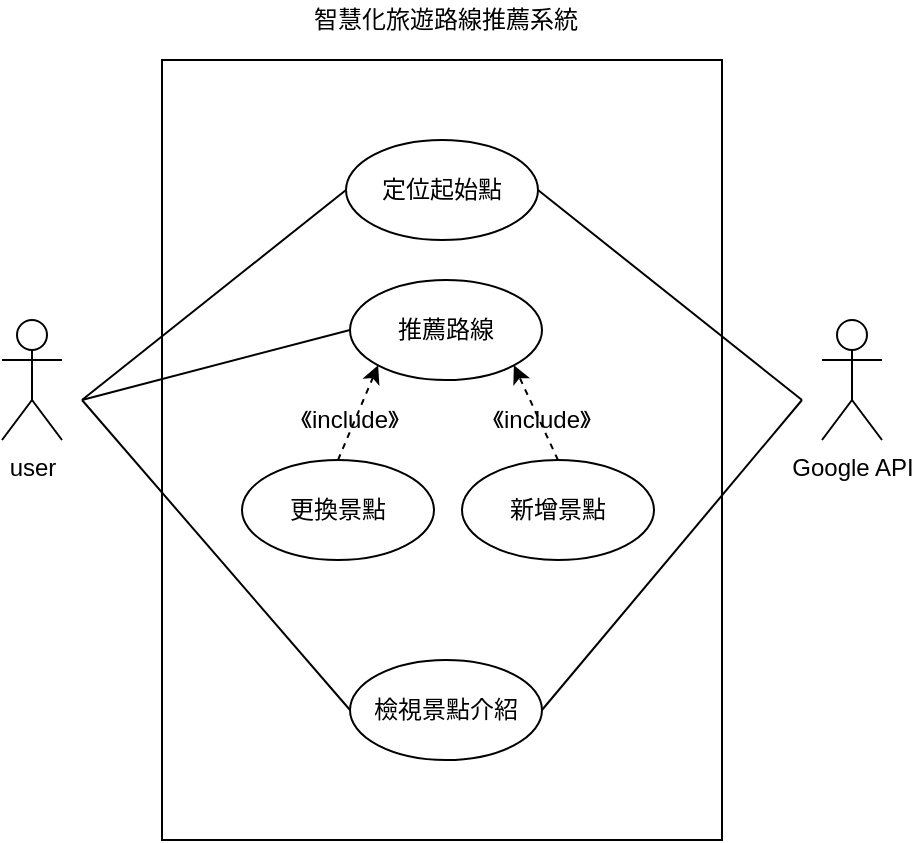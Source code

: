 <mxfile version="13.10.9" type="github" pages="6">
  <diagram id="fnWIq7hL-EMY3ivvvQpz" name="UseCase">
    <mxGraphModel dx="1038" dy="548" grid="1" gridSize="10" guides="1" tooltips="1" connect="1" arrows="1" fold="1" page="1" pageScale="1" pageWidth="827" pageHeight="1169" math="0" shadow="0">
      <root>
        <mxCell id="0" />
        <mxCell id="1" parent="0" />
        <mxCell id="oZZ4UmCb3Qf0-lq2kgYp-1" value="" style="rounded=0;whiteSpace=wrap;html=1;" vertex="1" parent="1">
          <mxGeometry x="320" y="190" width="280" height="390" as="geometry" />
        </mxCell>
        <mxCell id="oZZ4UmCb3Qf0-lq2kgYp-3" value="定位起始點" style="ellipse;whiteSpace=wrap;html=1;" vertex="1" parent="1">
          <mxGeometry x="412" y="230" width="96" height="50" as="geometry" />
        </mxCell>
        <mxCell id="oZZ4UmCb3Qf0-lq2kgYp-4" value="推薦路線" style="ellipse;whiteSpace=wrap;html=1;" vertex="1" parent="1">
          <mxGeometry x="414" y="300" width="96" height="50" as="geometry" />
        </mxCell>
        <mxCell id="oZZ4UmCb3Qf0-lq2kgYp-5" value="user" style="shape=umlActor;verticalLabelPosition=bottom;verticalAlign=top;html=1;outlineConnect=0;" vertex="1" parent="1">
          <mxGeometry x="240" y="320" width="30" height="60" as="geometry" />
        </mxCell>
        <mxCell id="oZZ4UmCb3Qf0-lq2kgYp-6" value="Google API" style="shape=umlActor;verticalLabelPosition=bottom;verticalAlign=top;html=1;outlineConnect=0;" vertex="1" parent="1">
          <mxGeometry x="650" y="320" width="30" height="60" as="geometry" />
        </mxCell>
        <mxCell id="oZZ4UmCb3Qf0-lq2kgYp-19" value="新增景點" style="ellipse;whiteSpace=wrap;html=1;" vertex="1" parent="1">
          <mxGeometry x="470" y="390" width="96" height="50" as="geometry" />
        </mxCell>
        <mxCell id="oZZ4UmCb3Qf0-lq2kgYp-20" value="更換景點" style="ellipse;whiteSpace=wrap;html=1;" vertex="1" parent="1">
          <mxGeometry x="360" y="390" width="96" height="50" as="geometry" />
        </mxCell>
        <mxCell id="oZZ4UmCb3Qf0-lq2kgYp-22" value="" style="endArrow=classic;html=1;exitX=0.5;exitY=0;exitDx=0;exitDy=0;entryX=0;entryY=1;entryDx=0;entryDy=0;dashed=1;" edge="1" parent="1" source="oZZ4UmCb3Qf0-lq2kgYp-20" target="oZZ4UmCb3Qf0-lq2kgYp-4">
          <mxGeometry width="50" height="50" relative="1" as="geometry">
            <mxPoint x="390" y="310" as="sourcePoint" />
            <mxPoint x="440" y="260" as="targetPoint" />
          </mxGeometry>
        </mxCell>
        <mxCell id="oZZ4UmCb3Qf0-lq2kgYp-25" value="" style="endArrow=classic;html=1;exitX=0.5;exitY=0;exitDx=0;exitDy=0;entryX=1;entryY=1;entryDx=0;entryDy=0;dashed=1;" edge="1" parent="1" source="oZZ4UmCb3Qf0-lq2kgYp-19" target="oZZ4UmCb3Qf0-lq2kgYp-4">
          <mxGeometry width="50" height="50" relative="1" as="geometry">
            <mxPoint x="408" y="400" as="sourcePoint" />
            <mxPoint x="438.059" y="352.678" as="targetPoint" />
          </mxGeometry>
        </mxCell>
        <mxCell id="oZZ4UmCb3Qf0-lq2kgYp-26" value="《include》" style="text;html=1;strokeColor=none;fillColor=none;align=center;verticalAlign=middle;whiteSpace=wrap;rounded=0;" vertex="1" parent="1">
          <mxGeometry x="394" y="360" width="40" height="20" as="geometry" />
        </mxCell>
        <mxCell id="oZZ4UmCb3Qf0-lq2kgYp-27" value="《include》" style="text;html=1;strokeColor=none;fillColor=none;align=center;verticalAlign=middle;whiteSpace=wrap;rounded=0;" vertex="1" parent="1">
          <mxGeometry x="490" y="360" width="40" height="20" as="geometry" />
        </mxCell>
        <mxCell id="oZZ4UmCb3Qf0-lq2kgYp-30" value="" style="endArrow=none;html=1;entryX=0;entryY=0.5;entryDx=0;entryDy=0;" edge="1" parent="1" target="oZZ4UmCb3Qf0-lq2kgYp-3">
          <mxGeometry width="50" height="50" relative="1" as="geometry">
            <mxPoint x="280" y="360" as="sourcePoint" />
            <mxPoint x="440" y="260" as="targetPoint" />
          </mxGeometry>
        </mxCell>
        <mxCell id="oZZ4UmCb3Qf0-lq2kgYp-31" value="" style="endArrow=none;html=1;entryX=0;entryY=0.5;entryDx=0;entryDy=0;" edge="1" parent="1" target="oZZ4UmCb3Qf0-lq2kgYp-4">
          <mxGeometry width="50" height="50" relative="1" as="geometry">
            <mxPoint x="280" y="360" as="sourcePoint" />
            <mxPoint x="440" y="260" as="targetPoint" />
          </mxGeometry>
        </mxCell>
        <mxCell id="11h6MI6ZW3GslxZK6WL2-2" value="" style="endArrow=none;html=1;entryX=1;entryY=0.5;entryDx=0;entryDy=0;" edge="1" parent="1" target="oZZ4UmCb3Qf0-lq2kgYp-3">
          <mxGeometry width="50" height="50" relative="1" as="geometry">
            <mxPoint x="640" y="360" as="sourcePoint" />
            <mxPoint x="422" y="265" as="targetPoint" />
          </mxGeometry>
        </mxCell>
        <mxCell id="W7oFZWvGxTGZjzdUrkND-1" value="檢視景點介紹" style="ellipse;whiteSpace=wrap;html=1;" vertex="1" parent="1">
          <mxGeometry x="414" y="490" width="96" height="50" as="geometry" />
        </mxCell>
        <mxCell id="W7oFZWvGxTGZjzdUrkND-4" value="" style="endArrow=none;html=1;exitX=0;exitY=0.5;exitDx=0;exitDy=0;" edge="1" parent="1" source="W7oFZWvGxTGZjzdUrkND-1">
          <mxGeometry width="50" height="50" relative="1" as="geometry">
            <mxPoint x="390" y="410" as="sourcePoint" />
            <mxPoint x="280" y="360" as="targetPoint" />
          </mxGeometry>
        </mxCell>
        <mxCell id="W7oFZWvGxTGZjzdUrkND-5" value="" style="endArrow=none;html=1;exitX=1;exitY=0.5;exitDx=0;exitDy=0;" edge="1" parent="1" source="W7oFZWvGxTGZjzdUrkND-1">
          <mxGeometry width="50" height="50" relative="1" as="geometry">
            <mxPoint x="424" y="525" as="sourcePoint" />
            <mxPoint x="640" y="360" as="targetPoint" />
          </mxGeometry>
        </mxCell>
        <mxCell id="fQ-OTdBeqzNatWR3_NAD-1" value="智慧化旅遊路線推薦系統" style="text;html=1;strokeColor=none;fillColor=none;align=center;verticalAlign=middle;whiteSpace=wrap;rounded=0;" vertex="1" parent="1">
          <mxGeometry x="391" y="160" width="142" height="20" as="geometry" />
        </mxCell>
      </root>
    </mxGraphModel>
  </diagram>
  <diagram id="fiTAnkh9jrWvV1OJACQk" name="定位起始點Activity">
    <mxGraphModel dx="1865" dy="548" grid="1" gridSize="10" guides="1" tooltips="1" connect="1" arrows="1" fold="1" page="1" pageScale="1" pageWidth="827" pageHeight="1169" math="0" shadow="0">
      <root>
        <mxCell id="8g0oQ8Z9KZbgUdlm0RRX-0" />
        <mxCell id="8g0oQ8Z9KZbgUdlm0RRX-1" parent="8g0oQ8Z9KZbgUdlm0RRX-0" />
        <mxCell id="kVTBRaBHdMh9BvhJc13a-0" value="System" style="swimlane;whiteSpace=wrap" vertex="1" parent="8g0oQ8Z9KZbgUdlm0RRX-1">
          <mxGeometry x="80" y="72" width="240" height="528" as="geometry" />
        </mxCell>
        <mxCell id="Nqfm6ab2tsPY4k0q_7QD-6" style="edgeStyle=orthogonalEdgeStyle;rounded=0;orthogonalLoop=1;jettySize=auto;html=1;exitX=0.5;exitY=1;exitDx=0;exitDy=0;entryX=0.5;entryY=0;entryDx=0;entryDy=0;" edge="1" parent="kVTBRaBHdMh9BvhJc13a-0" source="Nqfm6ab2tsPY4k0q_7QD-3" target="Nqfm6ab2tsPY4k0q_7QD-5">
          <mxGeometry relative="1" as="geometry" />
        </mxCell>
        <mxCell id="Nqfm6ab2tsPY4k0q_7QD-3" value="比對起始景點" style="rounded=0;whiteSpace=wrap;html=1;" vertex="1" parent="kVTBRaBHdMh9BvhJc13a-0">
          <mxGeometry x="65" y="248" width="110" height="50" as="geometry" />
        </mxCell>
        <mxCell id="XMVam9HAk9irnLBDHtRY-1" style="edgeStyle=orthogonalEdgeStyle;rounded=0;orthogonalLoop=1;jettySize=auto;html=1;exitX=0.5;exitY=1;exitDx=0;exitDy=0;entryX=0.78;entryY=0.497;entryDx=0;entryDy=0;entryPerimeter=0;" edge="1" parent="kVTBRaBHdMh9BvhJc13a-0" source="Nqfm6ab2tsPY4k0q_7QD-5" target="XMVam9HAk9irnLBDHtRY-0">
          <mxGeometry relative="1" as="geometry" />
        </mxCell>
        <mxCell id="Nqfm6ab2tsPY4k0q_7QD-5" value="是否為&#xa;資料庫景點" style="rhombus;fillColor=#FFFFFF;strokeColor=#000000;" vertex="1" parent="kVTBRaBHdMh9BvhJc13a-0">
          <mxGeometry x="80" y="328" width="80" height="55" as="geometry" />
        </mxCell>
        <mxCell id="XMVam9HAk9irnLBDHtRY-0" value="" style="html=1;points=[];perimeter=orthogonalPerimeter;fillColor=#000000;strokeColor=none;rotation=-90;" vertex="1" parent="kVTBRaBHdMh9BvhJc13a-0">
          <mxGeometry x="117.5" y="378" width="5" height="80" as="geometry" />
        </mxCell>
        <mxCell id="XMVam9HAk9irnLBDHtRY-3" value="" style="ellipse;shape=endState;fillColor=#000000;strokeColor=#000000;" vertex="1" parent="kVTBRaBHdMh9BvhJc13a-0">
          <mxGeometry x="105" y="448" width="30" height="30" as="geometry" />
        </mxCell>
        <mxCell id="XMVam9HAk9irnLBDHtRY-4" value="" style="endArrow=classic;html=1;entryX=0.5;entryY=0;entryDx=0;entryDy=0;" edge="1" parent="kVTBRaBHdMh9BvhJc13a-0" source="XMVam9HAk9irnLBDHtRY-0" target="XMVam9HAk9irnLBDHtRY-3">
          <mxGeometry width="50" height="50" relative="1" as="geometry">
            <mxPoint x="70" y="298" as="sourcePoint" />
            <mxPoint x="120" y="248" as="targetPoint" />
          </mxGeometry>
        </mxCell>
        <mxCell id="XMVam9HAk9irnLBDHtRY-6" value="定位所在位置" style="edgeLabel;html=1;align=center;verticalAlign=middle;resizable=0;points=[];" vertex="1" connectable="0" parent="kVTBRaBHdMh9BvhJc13a-0">
          <mxGeometry x="120" y="184" as="geometry" />
        </mxCell>
        <mxCell id="XMVam9HAk9irnLBDHtRY-8" value="是" style="edgeLabel;html=1;align=center;verticalAlign=middle;resizable=0;points=[];" vertex="1" connectable="0" parent="kVTBRaBHdMh9BvhJc13a-0">
          <mxGeometry x="108" y="396" as="geometry" />
        </mxCell>
        <mxCell id="kVTBRaBHdMh9BvhJc13a-24" value="Google API" style="swimlane;whiteSpace=wrap;startSize=23;" vertex="1" parent="8g0oQ8Z9KZbgUdlm0RRX-1">
          <mxGeometry x="320" y="72" width="240" height="528" as="geometry" />
        </mxCell>
        <mxCell id="Nqfm6ab2tsPY4k0q_7QD-11" style="edgeStyle=orthogonalEdgeStyle;rounded=0;orthogonalLoop=1;jettySize=auto;html=1;exitX=0.5;exitY=1;exitDx=0;exitDy=0;entryX=0.5;entryY=0;entryDx=0;entryDy=0;" edge="1" parent="kVTBRaBHdMh9BvhJc13a-24" source="kVTBRaBHdMh9BvhJc13a-26" target="Nqfm6ab2tsPY4k0q_7QD-10">
          <mxGeometry relative="1" as="geometry" />
        </mxCell>
        <mxCell id="kVTBRaBHdMh9BvhJc13a-26" value="定位起始點" style="rounded=0;whiteSpace=wrap;html=1;" vertex="1" parent="kVTBRaBHdMh9BvhJc13a-24">
          <mxGeometry x="65" y="170.5" width="110" height="50" as="geometry" />
        </mxCell>
        <mxCell id="Nqfm6ab2tsPY4k0q_7QD-10" value="定位距離使用者&lt;br&gt;最近之景點" style="rounded=0;whiteSpace=wrap;html=1;" vertex="1" parent="kVTBRaBHdMh9BvhJc13a-24">
          <mxGeometry x="65" y="248" width="110" height="50" as="geometry" />
        </mxCell>
        <mxCell id="PPFFOEi5wtWhjqVXxmmR-0" value="User" style="swimlane;whiteSpace=wrap" vertex="1" parent="8g0oQ8Z9KZbgUdlm0RRX-1">
          <mxGeometry x="-160" y="72" width="240" height="528" as="geometry" />
        </mxCell>
        <mxCell id="PPFFOEi5wtWhjqVXxmmR-1" style="edgeStyle=orthogonalEdgeStyle;rounded=0;orthogonalLoop=1;jettySize=auto;html=1;exitX=0.5;exitY=1;exitDx=0;exitDy=0;entryX=0.5;entryY=0;entryDx=0;entryDy=0;" edge="1" parent="PPFFOEi5wtWhjqVXxmmR-0" source="PPFFOEi5wtWhjqVXxmmR-2" target="PPFFOEi5wtWhjqVXxmmR-4">
          <mxGeometry relative="1" as="geometry" />
        </mxCell>
        <mxCell id="PPFFOEi5wtWhjqVXxmmR-2" value="" style="ellipse;fillColor=#000000;strokeColor=none;" vertex="1" parent="PPFFOEi5wtWhjqVXxmmR-0">
          <mxGeometry x="105" y="38" width="30" height="30" as="geometry" />
        </mxCell>
        <mxCell id="PPFFOEi5wtWhjqVXxmmR-9" style="edgeStyle=orthogonalEdgeStyle;rounded=0;orthogonalLoop=1;jettySize=auto;html=1;exitX=0.5;exitY=1;exitDx=0;exitDy=0;entryX=0.5;entryY=0;entryDx=0;entryDy=0;" edge="1" parent="PPFFOEi5wtWhjqVXxmmR-0" source="PPFFOEi5wtWhjqVXxmmR-4" target="PPFFOEi5wtWhjqVXxmmR-6">
          <mxGeometry relative="1" as="geometry" />
        </mxCell>
        <mxCell id="PPFFOEi5wtWhjqVXxmmR-4" value="選擇起始位置" style="html=1;" vertex="1" parent="PPFFOEi5wtWhjqVXxmmR-0">
          <mxGeometry x="65" y="88" width="110" height="50" as="geometry" />
        </mxCell>
        <mxCell id="Nqfm6ab2tsPY4k0q_7QD-0" style="edgeStyle=orthogonalEdgeStyle;rounded=0;orthogonalLoop=1;jettySize=auto;html=1;exitX=0.5;exitY=1;exitDx=0;exitDy=0;entryX=0.5;entryY=0;entryDx=0;entryDy=0;" edge="1" parent="PPFFOEi5wtWhjqVXxmmR-0" source="PPFFOEi5wtWhjqVXxmmR-6" target="PPFFOEi5wtWhjqVXxmmR-7">
          <mxGeometry relative="1" as="geometry" />
        </mxCell>
        <mxCell id="PPFFOEi5wtWhjqVXxmmR-6" value="選擇&#xa;定位方式" style="rhombus;fillColor=#FFFFFF;strokeColor=#000000;" vertex="1" parent="PPFFOEi5wtWhjqVXxmmR-0">
          <mxGeometry x="80" y="168" width="80" height="55" as="geometry" />
        </mxCell>
        <mxCell id="PPFFOEi5wtWhjqVXxmmR-7" value="輸入出發地" style="rounded=0;whiteSpace=wrap;html=1;" vertex="1" parent="PPFFOEi5wtWhjqVXxmmR-0">
          <mxGeometry x="65" y="248" width="110" height="50" as="geometry" />
        </mxCell>
        <mxCell id="XMVam9HAk9irnLBDHtRY-5" value="輸入起始點" style="edgeLabel;html=1;align=center;verticalAlign=middle;resizable=0;points=[];" vertex="1" connectable="0" parent="PPFFOEi5wtWhjqVXxmmR-0">
          <mxGeometry x="83" y="232" as="geometry" />
        </mxCell>
        <mxCell id="Nqfm6ab2tsPY4k0q_7QD-2" style="edgeStyle=orthogonalEdgeStyle;rounded=0;orthogonalLoop=1;jettySize=auto;html=1;exitX=1;exitY=0.5;exitDx=0;exitDy=0;entryX=0;entryY=0.5;entryDx=0;entryDy=0;" edge="1" parent="8g0oQ8Z9KZbgUdlm0RRX-1" source="PPFFOEi5wtWhjqVXxmmR-6" target="kVTBRaBHdMh9BvhJc13a-26">
          <mxGeometry relative="1" as="geometry" />
        </mxCell>
        <mxCell id="Nqfm6ab2tsPY4k0q_7QD-7" style="edgeStyle=orthogonalEdgeStyle;rounded=0;orthogonalLoop=1;jettySize=auto;html=1;exitX=0;exitY=0.5;exitDx=0;exitDy=0;entryX=0.5;entryY=1;entryDx=0;entryDy=0;" edge="1" parent="8g0oQ8Z9KZbgUdlm0RRX-1" source="Nqfm6ab2tsPY4k0q_7QD-5" target="PPFFOEi5wtWhjqVXxmmR-7">
          <mxGeometry relative="1" as="geometry" />
        </mxCell>
        <mxCell id="Nqfm6ab2tsPY4k0q_7QD-8" style="edgeStyle=orthogonalEdgeStyle;rounded=0;orthogonalLoop=1;jettySize=auto;html=1;exitX=1;exitY=0.5;exitDx=0;exitDy=0;entryX=0;entryY=0.5;entryDx=0;entryDy=0;" edge="1" parent="8g0oQ8Z9KZbgUdlm0RRX-1" source="PPFFOEi5wtWhjqVXxmmR-7" target="Nqfm6ab2tsPY4k0q_7QD-3">
          <mxGeometry relative="1" as="geometry" />
        </mxCell>
        <mxCell id="XMVam9HAk9irnLBDHtRY-2" style="edgeStyle=orthogonalEdgeStyle;rounded=0;orthogonalLoop=1;jettySize=auto;html=1;exitX=0.5;exitY=1;exitDx=0;exitDy=0;entryX=0.78;entryY=0.718;entryDx=0;entryDy=0;entryPerimeter=0;" edge="1" parent="8g0oQ8Z9KZbgUdlm0RRX-1" source="Nqfm6ab2tsPY4k0q_7QD-10" target="XMVam9HAk9irnLBDHtRY-0">
          <mxGeometry relative="1" as="geometry">
            <Array as="points">
              <mxPoint x="440" y="460" />
              <mxPoint x="217" y="460" />
            </Array>
          </mxGeometry>
        </mxCell>
        <mxCell id="XMVam9HAk9irnLBDHtRY-9" value="否" style="edgeLabel;html=1;align=center;verticalAlign=middle;resizable=0;points=[];" vertex="1" connectable="0" parent="8g0oQ8Z9KZbgUdlm0RRX-1">
          <mxGeometry x="200" y="480" as="geometry">
            <mxPoint x="-145" y="-65" as="offset" />
          </mxGeometry>
        </mxCell>
      </root>
    </mxGraphModel>
  </diagram>
  <diagram id="0xe5fHd0_7K3huMA9Sf_" name="推薦路線Activity">
    <mxGraphModel dx="1038" dy="548" grid="1" gridSize="10" guides="1" tooltips="1" connect="1" arrows="1" fold="1" page="1" pageScale="1" pageWidth="827" pageHeight="1169" math="0" shadow="0">
      <root>
        <mxCell id="UtOGqvVDRqEbtViCocM1-0" />
        <mxCell id="UtOGqvVDRqEbtViCocM1-1" parent="UtOGqvVDRqEbtViCocM1-0" />
        <mxCell id="KXZRDKpSzsAoaPNTw_3W-0" value="User" style="swimlane;whiteSpace=wrap" vertex="1" parent="UtOGqvVDRqEbtViCocM1-1">
          <mxGeometry x="80" y="72" width="360" height="928" as="geometry" />
        </mxCell>
        <mxCell id="KXZRDKpSzsAoaPNTw_3W-69" style="edgeStyle=orthogonalEdgeStyle;rounded=0;orthogonalLoop=1;jettySize=auto;html=1;exitX=0.5;exitY=1;exitDx=0;exitDy=0;entryX=0.5;entryY=0;entryDx=0;entryDy=0;" edge="1" parent="KXZRDKpSzsAoaPNTw_3W-0" source="KXZRDKpSzsAoaPNTw_3W-2" target="KXZRDKpSzsAoaPNTw_3W-68">
          <mxGeometry relative="1" as="geometry" />
        </mxCell>
        <mxCell id="KXZRDKpSzsAoaPNTw_3W-2" value="" style="ellipse;fillColor=#000000;strokeColor=none;" vertex="1" parent="KXZRDKpSzsAoaPNTw_3W-0">
          <mxGeometry x="165" y="53" width="30" height="30" as="geometry" />
        </mxCell>
        <mxCell id="KXZRDKpSzsAoaPNTw_3W-10" value="選擇行程偏好" style="rounded=0;whiteSpace=wrap;html=1;" vertex="1" parent="KXZRDKpSzsAoaPNTw_3W-0">
          <mxGeometry x="125" y="208" width="110" height="50" as="geometry" />
        </mxCell>
        <mxCell id="KXZRDKpSzsAoaPNTw_3W-11" style="edgeStyle=orthogonalEdgeStyle;rounded=0;orthogonalLoop=1;jettySize=auto;html=1;exitX=0.5;exitY=1;exitDx=0;exitDy=0;entryX=0.5;entryY=0;entryDx=0;entryDy=0;" edge="1" parent="KXZRDKpSzsAoaPNTw_3W-0" source="KXZRDKpSzsAoaPNTw_3W-12" target="KXZRDKpSzsAoaPNTw_3W-14">
          <mxGeometry relative="1" as="geometry" />
        </mxCell>
        <mxCell id="KXZRDKpSzsAoaPNTw_3W-12" value="檢視路線" style="rounded=0;whiteSpace=wrap;html=1;" vertex="1" parent="KXZRDKpSzsAoaPNTw_3W-0">
          <mxGeometry x="125" y="288" width="110" height="50" as="geometry" />
        </mxCell>
        <mxCell id="KXZRDKpSzsAoaPNTw_3W-13" style="edgeStyle=orthogonalEdgeStyle;rounded=0;orthogonalLoop=1;jettySize=auto;html=1;exitX=0.5;exitY=1;exitDx=0;exitDy=0;entryX=0.5;entryY=0;entryDx=0;entryDy=0;" edge="1" parent="KXZRDKpSzsAoaPNTw_3W-0" source="KXZRDKpSzsAoaPNTw_3W-14" target="KXZRDKpSzsAoaPNTw_3W-16">
          <mxGeometry relative="1" as="geometry" />
        </mxCell>
        <mxCell id="KXZRDKpSzsAoaPNTw_3W-14" value="點選路線" style="rounded=0;whiteSpace=wrap;html=1;" vertex="1" parent="KXZRDKpSzsAoaPNTw_3W-0">
          <mxGeometry x="125" y="358" width="110" height="50" as="geometry" />
        </mxCell>
        <mxCell id="KXZRDKpSzsAoaPNTw_3W-15" style="edgeStyle=orthogonalEdgeStyle;rounded=0;orthogonalLoop=1;jettySize=auto;html=1;exitX=0;exitY=0.5;exitDx=0;exitDy=0;entryX=0.5;entryY=0;entryDx=0;entryDy=0;" edge="1" parent="KXZRDKpSzsAoaPNTw_3W-0" source="KXZRDKpSzsAoaPNTw_3W-16" target="KXZRDKpSzsAoaPNTw_3W-17">
          <mxGeometry relative="1" as="geometry">
            <Array as="points">
              <mxPoint x="105" y="464" />
            </Array>
          </mxGeometry>
        </mxCell>
        <mxCell id="KXZRDKpSzsAoaPNTw_3W-16" value="是否&#xa;更換景點" style="rhombus;fillColor=#FFFFFF;strokeColor=#000000;" vertex="1" parent="KXZRDKpSzsAoaPNTw_3W-0">
          <mxGeometry x="140" y="436" width="80" height="55" as="geometry" />
        </mxCell>
        <mxCell id="KXZRDKpSzsAoaPNTw_3W-17" value="是否&#xa;新增景點" style="rhombus;fillColor=#FFFFFF;strokeColor=#000000;" vertex="1" parent="KXZRDKpSzsAoaPNTw_3W-0">
          <mxGeometry x="65" y="573.5" width="80" height="55" as="geometry" />
        </mxCell>
        <mxCell id="KXZRDKpSzsAoaPNTw_3W-18" value="是" style="edgeLabel;html=1;align=center;verticalAlign=middle;resizable=0;points=[];" vertex="1" connectable="0" parent="KXZRDKpSzsAoaPNTw_3W-0">
          <mxGeometry x="105" y="325.5" as="geometry">
            <mxPoint x="229" y="126" as="offset" />
          </mxGeometry>
        </mxCell>
        <mxCell id="KXZRDKpSzsAoaPNTw_3W-19" value="否" style="edgeLabel;html=1;align=center;verticalAlign=middle;resizable=0;points=[];" vertex="1" connectable="0" parent="KXZRDKpSzsAoaPNTw_3W-0">
          <mxGeometry x="-136" y="396" as="geometry">
            <mxPoint x="229" y="126" as="offset" />
          </mxGeometry>
        </mxCell>
        <mxCell id="KXZRDKpSzsAoaPNTw_3W-20" style="edgeStyle=orthogonalEdgeStyle;rounded=0;orthogonalLoop=1;jettySize=auto;html=1;exitX=0;exitY=0.5;exitDx=0;exitDy=0;entryX=0.5;entryY=1;entryDx=0;entryDy=0;" edge="1" parent="KXZRDKpSzsAoaPNTw_3W-0" source="KXZRDKpSzsAoaPNTw_3W-21" target="KXZRDKpSzsAoaPNTw_3W-17">
          <mxGeometry relative="1" as="geometry" />
        </mxCell>
        <mxCell id="KXZRDKpSzsAoaPNTw_3W-21" value="選擇欲新增的景點" style="rounded=0;whiteSpace=wrap;html=1;strokeColor=#000000;fillColor=#FFFFFF;" vertex="1" parent="KXZRDKpSzsAoaPNTw_3W-0">
          <mxGeometry x="205" y="646" width="110" height="50" as="geometry" />
        </mxCell>
        <mxCell id="KXZRDKpSzsAoaPNTw_3W-22" value="否" style="edgeLabel;html=1;align=center;verticalAlign=middle;resizable=0;points=[];" vertex="1" connectable="0" parent="KXZRDKpSzsAoaPNTw_3W-0">
          <mxGeometry x="-175" y="551" as="geometry">
            <mxPoint x="229" y="126" as="offset" />
          </mxGeometry>
        </mxCell>
        <mxCell id="KXZRDKpSzsAoaPNTw_3W-23" value="是" style="edgeLabel;html=1;align=center;verticalAlign=middle;resizable=0;points=[];" vertex="1" connectable="0" parent="KXZRDKpSzsAoaPNTw_3W-0">
          <mxGeometry x="40" y="463.5" as="geometry">
            <mxPoint x="229" y="126" as="offset" />
          </mxGeometry>
        </mxCell>
        <mxCell id="KXZRDKpSzsAoaPNTw_3W-68" value="確認起始景點" style="rounded=0;whiteSpace=wrap;html=1;" vertex="1" parent="KXZRDKpSzsAoaPNTw_3W-0">
          <mxGeometry x="125" y="118" width="110" height="50" as="geometry" />
        </mxCell>
        <mxCell id="KXZRDKpSzsAoaPNTw_3W-24" value="System" style="swimlane;whiteSpace=wrap" vertex="1" parent="UtOGqvVDRqEbtViCocM1-1">
          <mxGeometry x="440" y="72" width="360" height="928" as="geometry" />
        </mxCell>
        <mxCell id="KXZRDKpSzsAoaPNTw_3W-32" value="列出行程偏好選項" style="rounded=0;whiteSpace=wrap;html=1;" vertex="1" parent="KXZRDKpSzsAoaPNTw_3W-24">
          <mxGeometry x="125" y="118" width="110" height="50" as="geometry" />
        </mxCell>
        <mxCell id="KXZRDKpSzsAoaPNTw_3W-36" style="edgeStyle=orthogonalEdgeStyle;rounded=0;orthogonalLoop=1;jettySize=auto;html=1;exitX=0.5;exitY=1;exitDx=0;exitDy=0;entryX=0.5;entryY=0;entryDx=0;entryDy=0;" edge="1" parent="KXZRDKpSzsAoaPNTw_3W-24" source="KXZRDKpSzsAoaPNTw_3W-37" target="KXZRDKpSzsAoaPNTw_3W-38">
          <mxGeometry relative="1" as="geometry" />
        </mxCell>
        <mxCell id="KXZRDKpSzsAoaPNTw_3W-37" value="計算各景點關聯度&lt;br&gt;的權重" style="rounded=0;whiteSpace=wrap;html=1;" vertex="1" parent="KXZRDKpSzsAoaPNTw_3W-24">
          <mxGeometry x="125" y="208" width="110" height="50" as="geometry" />
        </mxCell>
        <mxCell id="KXZRDKpSzsAoaPNTw_3W-38" value="排列關聯度最高的&lt;br&gt;5條路線&lt;br&gt;每條3個景點" style="rounded=0;whiteSpace=wrap;html=1;" vertex="1" parent="KXZRDKpSzsAoaPNTw_3W-24">
          <mxGeometry x="125" y="288" width="110" height="50" as="geometry" />
        </mxCell>
        <mxCell id="KXZRDKpSzsAoaPNTw_3W-39" style="edgeStyle=orthogonalEdgeStyle;rounded=0;orthogonalLoop=1;jettySize=auto;html=1;exitX=0.5;exitY=1;exitDx=0;exitDy=0;entryX=0.5;entryY=0;entryDx=0;entryDy=0;" edge="1" parent="KXZRDKpSzsAoaPNTw_3W-24" source="KXZRDKpSzsAoaPNTw_3W-40" target="KXZRDKpSzsAoaPNTw_3W-41">
          <mxGeometry relative="1" as="geometry" />
        </mxCell>
        <mxCell id="KXZRDKpSzsAoaPNTw_3W-40" value="計算與此路線關聯度最高的景點" style="rounded=0;whiteSpace=wrap;html=1;strokeColor=#000000;fillColor=#FFFFFF;" vertex="1" parent="KXZRDKpSzsAoaPNTw_3W-24">
          <mxGeometry x="125" y="438.5" width="110" height="50" as="geometry" />
        </mxCell>
        <mxCell id="KXZRDKpSzsAoaPNTw_3W-41" value="排列更換後的&lt;br&gt;3個景點" style="rounded=0;whiteSpace=wrap;html=1;strokeColor=#000000;fillColor=#FFFFFF;" vertex="1" parent="KXZRDKpSzsAoaPNTw_3W-24">
          <mxGeometry x="125" y="506" width="110" height="50" as="geometry" />
        </mxCell>
        <mxCell id="KXZRDKpSzsAoaPNTw_3W-42" style="edgeStyle=orthogonalEdgeStyle;rounded=0;orthogonalLoop=1;jettySize=auto;html=1;exitX=1;exitY=0.5;exitDx=0;exitDy=0;entryX=0;entryY=0.5;entryDx=0;entryDy=0;" edge="1" parent="KXZRDKpSzsAoaPNTw_3W-24" source="KXZRDKpSzsAoaPNTw_3W-43" target="KXZRDKpSzsAoaPNTw_3W-46">
          <mxGeometry relative="1" as="geometry" />
        </mxCell>
        <mxCell id="KXZRDKpSzsAoaPNTw_3W-43" value="顯示訊息&lt;br&gt;「開始新增即無法再更換景點」" style="rounded=0;whiteSpace=wrap;html=1;strokeColor=#000000;fillColor=#FFFFFF;" vertex="1" parent="KXZRDKpSzsAoaPNTw_3W-24">
          <mxGeometry x="50" y="576" width="110" height="50" as="geometry" />
        </mxCell>
        <mxCell id="KXZRDKpSzsAoaPNTw_3W-44" style="edgeStyle=orthogonalEdgeStyle;rounded=0;orthogonalLoop=1;jettySize=auto;html=1;exitX=0.5;exitY=1;exitDx=0;exitDy=0;entryX=0.5;entryY=0;entryDx=0;entryDy=0;" edge="1" parent="KXZRDKpSzsAoaPNTw_3W-24" source="KXZRDKpSzsAoaPNTw_3W-46" target="KXZRDKpSzsAoaPNTw_3W-48">
          <mxGeometry relative="1" as="geometry" />
        </mxCell>
        <mxCell id="KXZRDKpSzsAoaPNTw_3W-45" style="edgeStyle=orthogonalEdgeStyle;rounded=0;orthogonalLoop=1;jettySize=auto;html=1;exitX=1;exitY=0.5;exitDx=0;exitDy=0;entryX=0.7;entryY=0.725;entryDx=0;entryDy=0;entryPerimeter=0;" edge="1" parent="KXZRDKpSzsAoaPNTw_3W-24" source="KXZRDKpSzsAoaPNTw_3W-46" target="KXZRDKpSzsAoaPNTw_3W-52">
          <mxGeometry relative="1" as="geometry">
            <mxPoint x="310" y="616" as="sourcePoint" />
            <Array as="points">
              <mxPoint x="340" y="601" />
              <mxPoint x="340" y="741" />
              <mxPoint x="198" y="741" />
            </Array>
          </mxGeometry>
        </mxCell>
        <mxCell id="KXZRDKpSzsAoaPNTw_3W-46" value="景點數是否&#xa;達上限（6個）" style="rhombus;fillColor=#FFFFFF;strokeColor=#000000;" vertex="1" parent="KXZRDKpSzsAoaPNTw_3W-24">
          <mxGeometry x="230" y="573.5" width="80" height="55" as="geometry" />
        </mxCell>
        <mxCell id="KXZRDKpSzsAoaPNTw_3W-47" style="edgeStyle=orthogonalEdgeStyle;rounded=0;orthogonalLoop=1;jettySize=auto;html=1;exitX=0;exitY=0.5;exitDx=0;exitDy=0;entryX=1;entryY=0.5;entryDx=0;entryDy=0;" edge="1" parent="KXZRDKpSzsAoaPNTw_3W-24" source="KXZRDKpSzsAoaPNTw_3W-48" target="KXZRDKpSzsAoaPNTw_3W-49">
          <mxGeometry relative="1" as="geometry" />
        </mxCell>
        <mxCell id="KXZRDKpSzsAoaPNTw_3W-48" value="計算與此路線關聯度&lt;br&gt;最高的景點" style="rounded=0;whiteSpace=wrap;html=1;strokeColor=#000000;fillColor=#FFFFFF;" vertex="1" parent="KXZRDKpSzsAoaPNTw_3W-24">
          <mxGeometry x="215" y="646" width="110" height="50" as="geometry" />
        </mxCell>
        <mxCell id="KXZRDKpSzsAoaPNTw_3W-49" value="列出可新增的景點" style="rounded=0;whiteSpace=wrap;html=1;strokeColor=#000000;fillColor=#FFFFFF;" vertex="1" parent="KXZRDKpSzsAoaPNTw_3W-24">
          <mxGeometry x="50" y="646" width="110" height="50" as="geometry" />
        </mxCell>
        <mxCell id="KXZRDKpSzsAoaPNTw_3W-50" style="edgeStyle=orthogonalEdgeStyle;rounded=0;orthogonalLoop=1;jettySize=auto;html=1;exitX=0.5;exitY=1;exitDx=0;exitDy=0;entryX=0.5;entryY=0;entryDx=0;entryDy=0;" edge="1" parent="KXZRDKpSzsAoaPNTw_3W-24" source="KXZRDKpSzsAoaPNTw_3W-51" target="KXZRDKpSzsAoaPNTw_3W-54">
          <mxGeometry relative="1" as="geometry" />
        </mxCell>
        <mxCell id="KXZRDKpSzsAoaPNTw_3W-51" value="顯示最終路線" style="rounded=0;whiteSpace=wrap;html=1;strokeColor=#000000;fillColor=#FFFFFF;" vertex="1" parent="KXZRDKpSzsAoaPNTw_3W-24">
          <mxGeometry x="125" y="786" width="110" height="50" as="geometry" />
        </mxCell>
        <mxCell id="KXZRDKpSzsAoaPNTw_3W-52" value="" style="html=1;points=[];perimeter=orthogonalPerimeter;fillColor=#000000;strokeColor=none;rotation=-90;" vertex="1" parent="KXZRDKpSzsAoaPNTw_3W-24">
          <mxGeometry x="177.5" y="721" width="5" height="80" as="geometry" />
        </mxCell>
        <mxCell id="KXZRDKpSzsAoaPNTw_3W-53" style="edgeStyle=orthogonalEdgeStyle;rounded=0;orthogonalLoop=1;jettySize=auto;html=1;exitX=0.5;exitY=1;exitDx=0;exitDy=0;entryX=0.5;entryY=0;entryDx=0;entryDy=0;" edge="1" parent="KXZRDKpSzsAoaPNTw_3W-24" target="KXZRDKpSzsAoaPNTw_3W-51">
          <mxGeometry relative="1" as="geometry">
            <mxPoint x="179.5" y="762.5" as="sourcePoint" />
            <mxPoint x="179.5" y="780" as="targetPoint" />
          </mxGeometry>
        </mxCell>
        <mxCell id="KXZRDKpSzsAoaPNTw_3W-54" value="" style="ellipse;shape=endState;fillColor=#000000;strokeColor=#000000;" vertex="1" parent="KXZRDKpSzsAoaPNTw_3W-24">
          <mxGeometry x="165" y="866" width="30" height="30" as="geometry" />
        </mxCell>
        <mxCell id="KXZRDKpSzsAoaPNTw_3W-55" value="是" style="edgeLabel;html=1;align=center;verticalAlign=middle;resizable=0;points=[];" vertex="1" connectable="0" parent="KXZRDKpSzsAoaPNTw_3W-24">
          <mxGeometry x="56" y="603" as="geometry">
            <mxPoint x="229" y="126" as="offset" />
          </mxGeometry>
        </mxCell>
        <mxCell id="KXZRDKpSzsAoaPNTw_3W-56" value="否" style="edgeLabel;html=1;align=center;verticalAlign=middle;resizable=0;points=[];" vertex="1" connectable="0" parent="KXZRDKpSzsAoaPNTw_3W-24">
          <mxGeometry x="52" y="507" as="geometry">
            <mxPoint x="229" y="126" as="offset" />
          </mxGeometry>
        </mxCell>
        <mxCell id="KXZRDKpSzsAoaPNTw_3W-62" style="edgeStyle=orthogonalEdgeStyle;rounded=0;orthogonalLoop=1;jettySize=auto;html=1;exitX=0;exitY=0.5;exitDx=0;exitDy=0;entryX=1;entryY=0.5;entryDx=0;entryDy=0;" edge="1" parent="UtOGqvVDRqEbtViCocM1-1" source="KXZRDKpSzsAoaPNTw_3W-38" target="KXZRDKpSzsAoaPNTw_3W-12">
          <mxGeometry relative="1" as="geometry" />
        </mxCell>
        <mxCell id="KXZRDKpSzsAoaPNTw_3W-63" style="edgeStyle=orthogonalEdgeStyle;rounded=0;orthogonalLoop=1;jettySize=auto;html=1;exitX=1;exitY=0.5;exitDx=0;exitDy=0;entryX=0;entryY=0.5;entryDx=0;entryDy=0;" edge="1" parent="UtOGqvVDRqEbtViCocM1-1" source="KXZRDKpSzsAoaPNTw_3W-16" target="KXZRDKpSzsAoaPNTw_3W-40">
          <mxGeometry relative="1" as="geometry" />
        </mxCell>
        <mxCell id="KXZRDKpSzsAoaPNTw_3W-64" style="edgeStyle=orthogonalEdgeStyle;rounded=0;orthogonalLoop=1;jettySize=auto;html=1;exitX=0;exitY=0.5;exitDx=0;exitDy=0;entryX=0.5;entryY=1;entryDx=0;entryDy=0;" edge="1" parent="UtOGqvVDRqEbtViCocM1-1" source="KXZRDKpSzsAoaPNTw_3W-41" target="KXZRDKpSzsAoaPNTw_3W-16">
          <mxGeometry relative="1" as="geometry" />
        </mxCell>
        <mxCell id="KXZRDKpSzsAoaPNTw_3W-65" style="edgeStyle=orthogonalEdgeStyle;rounded=0;orthogonalLoop=1;jettySize=auto;html=1;exitX=1;exitY=0.5;exitDx=0;exitDy=0;" edge="1" parent="UtOGqvVDRqEbtViCocM1-1" source="KXZRDKpSzsAoaPNTw_3W-17" target="KXZRDKpSzsAoaPNTw_3W-43">
          <mxGeometry relative="1" as="geometry" />
        </mxCell>
        <mxCell id="KXZRDKpSzsAoaPNTw_3W-66" style="edgeStyle=orthogonalEdgeStyle;rounded=0;orthogonalLoop=1;jettySize=auto;html=1;exitX=0;exitY=0.5;exitDx=0;exitDy=0;entryX=1;entryY=0.5;entryDx=0;entryDy=0;" edge="1" parent="UtOGqvVDRqEbtViCocM1-1" source="KXZRDKpSzsAoaPNTw_3W-49" target="KXZRDKpSzsAoaPNTw_3W-21">
          <mxGeometry relative="1" as="geometry" />
        </mxCell>
        <mxCell id="KXZRDKpSzsAoaPNTw_3W-67" style="edgeStyle=orthogonalEdgeStyle;rounded=0;orthogonalLoop=1;jettySize=auto;html=1;exitX=0;exitY=0.5;exitDx=0;exitDy=0;entryX=0.86;entryY=0.235;entryDx=0;entryDy=0;entryPerimeter=0;" edge="1" parent="UtOGqvVDRqEbtViCocM1-1" source="KXZRDKpSzsAoaPNTw_3W-17">
          <mxGeometry relative="1" as="geometry">
            <mxPoint x="145" y="689" as="sourcePoint" />
            <mxPoint x="598.8" y="832.2" as="targetPoint" />
            <Array as="points">
              <mxPoint x="145" y="813" />
              <mxPoint x="599" y="813" />
            </Array>
          </mxGeometry>
        </mxCell>
        <mxCell id="KXZRDKpSzsAoaPNTw_3W-72" style="edgeStyle=orthogonalEdgeStyle;rounded=0;orthogonalLoop=1;jettySize=auto;html=1;exitX=1;exitY=0.5;exitDx=0;exitDy=0;entryX=0;entryY=0.5;entryDx=0;entryDy=0;" edge="1" parent="UtOGqvVDRqEbtViCocM1-1" source="KXZRDKpSzsAoaPNTw_3W-10" target="KXZRDKpSzsAoaPNTw_3W-37">
          <mxGeometry relative="1" as="geometry" />
        </mxCell>
        <mxCell id="KXZRDKpSzsAoaPNTw_3W-73" style="edgeStyle=orthogonalEdgeStyle;rounded=0;orthogonalLoop=1;jettySize=auto;html=1;exitX=1;exitY=0.5;exitDx=0;exitDy=0;entryX=0;entryY=0.5;entryDx=0;entryDy=0;" edge="1" parent="UtOGqvVDRqEbtViCocM1-1" source="KXZRDKpSzsAoaPNTw_3W-68" target="KXZRDKpSzsAoaPNTw_3W-32">
          <mxGeometry relative="1" as="geometry" />
        </mxCell>
        <mxCell id="KXZRDKpSzsAoaPNTw_3W-74" style="edgeStyle=orthogonalEdgeStyle;rounded=0;orthogonalLoop=1;jettySize=auto;html=1;exitX=0.5;exitY=1;exitDx=0;exitDy=0;entryX=0.5;entryY=0;entryDx=0;entryDy=0;" edge="1" parent="UtOGqvVDRqEbtViCocM1-1" source="KXZRDKpSzsAoaPNTw_3W-32" target="KXZRDKpSzsAoaPNTw_3W-10">
          <mxGeometry relative="1" as="geometry" />
        </mxCell>
      </root>
    </mxGraphModel>
  </diagram>
  <diagram id="CbsOyi3HkBtxmfeNviS-" name="定位起始點Sequence">
    <mxGraphModel dx="1038" dy="548" grid="1" gridSize="10" guides="1" tooltips="1" connect="1" arrows="1" fold="1" page="1" pageScale="1" pageWidth="827" pageHeight="1169" math="0" shadow="0">
      <root>
        <mxCell id="ImE3ZXseWFlyRAf0iLWZ-0" />
        <mxCell id="ImE3ZXseWFlyRAf0iLWZ-1" parent="ImE3ZXseWFlyRAf0iLWZ-0" />
        <mxCell id="ImE3ZXseWFlyRAf0iLWZ-2" value="" style="shape=umlLifeline;participant=umlActor;perimeter=lifelinePerimeter;whiteSpace=wrap;html=1;container=1;collapsible=0;recursiveResize=0;verticalAlign=top;spacingTop=36;outlineConnect=0;" vertex="1" parent="ImE3ZXseWFlyRAf0iLWZ-1">
          <mxGeometry x="90" y="100" width="20" height="460" as="geometry" />
        </mxCell>
        <mxCell id="ImE3ZXseWFlyRAf0iLWZ-4" value=":使用者介面&lt;span style=&quot;color: rgba(0 , 0 , 0 , 0) ; font-family: monospace ; font-size: 0px&quot;&gt;%3CmxGraphModel%3E%3Croot%3E%3CmxCell%20id%3D%220%22%2F%3E%3CmxCell%20id%3D%221%22%20parent%3D%220%22%2F%3E%3CmxCell%20id%3D%222%22%20value%3D%22%EF%BC%9A%E4%BD%BF%E7%94%A8%E8%80%85%E4%BB%8B%E9%9D%A2%22%20style%3D%22html%3D1%3B%22%20vertex%3D%221%22%20parent%3D%221%22%3E%3CmxGeometry%20x%3D%22230%22%20y%3D%2285%22%20width%3D%22110%22%20height%3D%2250%22%20as%3D%22geometry%22%2F%3E%3C%2FmxCell%3E%3C%2Froot%3E%3C%2FmxGraphModel%3E&lt;/span&gt;&lt;span style=&quot;color: rgba(0 , 0 , 0 , 0) ; font-family: monospace ; font-size: 0px&quot;&gt;%3CmxGraphModel%3E%3Croot%3E%3CmxCell%20id%3D%220%22%2F%3E%3CmxCell%20id%3D%221%22%20parent%3D%220%22%2F%3E%3CmxCell%20id%3D%222%22%20value%3D%22%EF%BC%9A%E4%BD%BF%E7%94%A8%E8%80%85%E4%BB%8B%E9%9D%A2%22%20style%3D%22html%3D1%3B%22%20vertex%3D%221%22%20parent%3D%221%22%3E%3CmxGeometry%20x%3D%22230%22%20y%3D%2285%22%20width%3D%22110%22%20height%3D%2250%22%20as%3D%22geometry%22%2F%3E%3C%2FmxCell%3E%3C%2Froot%3E%3C%2FmxGraphModel%3E&lt;/span&gt;&lt;span style=&quot;color: rgba(0 , 0 , 0 , 0) ; font-family: monospace ; font-size: 0px&quot;&gt;%3CmxGraphModel%3E%3Croot%3E%3CmxCell%20id%3D%220%22%2F%3E%3CmxCell%20id%3D%221%22%20parent%3D%220%22%2F%3E%3CmxCell%20id%3D%222%22%20value%3D%22%EF%BC%9A%E4%BD%BF%E7%94%A8%E8%80%85%E4%BB%8B%E9%9D%A2%22%20style%3D%22html%3D1%3B%22%20vertex%3D%221%22%20parent%3D%221%22%3E%3CmxGeometry%20x%3D%22230%22%20y%3D%2285%22%20width%3D%22110%22%20height%3D%2250%22%20as%3D%22geometry%22%2F%3E%3C%2FmxCell%3E%3C%2Froot%3E%3C%2FmxGraphModel%3E&lt;/span&gt;" style="shape=umlLifeline;perimeter=lifelinePerimeter;whiteSpace=wrap;html=1;container=1;collapsible=0;recursiveResize=0;outlineConnect=0;" vertex="1" parent="ImE3ZXseWFlyRAf0iLWZ-1">
          <mxGeometry x="260" y="100" width="100" height="460" as="geometry" />
        </mxCell>
        <mxCell id="ImE3ZXseWFlyRAf0iLWZ-8" value=":定位系統" style="shape=umlLifeline;perimeter=lifelinePerimeter;whiteSpace=wrap;html=1;container=1;collapsible=0;recursiveResize=0;outlineConnect=0;" vertex="1" parent="ImE3ZXseWFlyRAf0iLWZ-1">
          <mxGeometry x="450" y="100" width="100" height="460" as="geometry" />
        </mxCell>
        <mxCell id="ImE3ZXseWFlyRAf0iLWZ-9" value="" style="html=1;points=[];perimeter=orthogonalPerimeter;" vertex="1" parent="ImE3ZXseWFlyRAf0iLWZ-8">
          <mxGeometry x="45" y="100" width="10" height="70" as="geometry" />
        </mxCell>
        <mxCell id="ImE3ZXseWFlyRAf0iLWZ-11" value="" style="html=1;points=[];perimeter=orthogonalPerimeter;" vertex="1" parent="ImE3ZXseWFlyRAf0iLWZ-8">
          <mxGeometry x="45" y="220" width="10" height="80" as="geometry" />
        </mxCell>
        <mxCell id="ImE3ZXseWFlyRAf0iLWZ-10" value=":Google API" style="shape=umlLifeline;perimeter=lifelinePerimeter;whiteSpace=wrap;html=1;container=1;collapsible=0;recursiveResize=0;outlineConnect=0;" vertex="1" parent="ImE3ZXseWFlyRAf0iLWZ-1">
          <mxGeometry x="800" y="100" width="100" height="460" as="geometry" />
        </mxCell>
        <mxCell id="ImE3ZXseWFlyRAf0iLWZ-18" value="" style="html=1;points=[];perimeter=orthogonalPerimeter;" vertex="1" parent="ImE3ZXseWFlyRAf0iLWZ-10">
          <mxGeometry x="45" y="100" width="10" height="70" as="geometry" />
        </mxCell>
        <mxCell id="ImE3ZXseWFlyRAf0iLWZ-17" value=":資料庫" style="shape=umlLifeline;perimeter=lifelinePerimeter;whiteSpace=wrap;html=1;container=1;collapsible=0;recursiveResize=0;outlineConnect=0;" vertex="1" parent="ImE3ZXseWFlyRAf0iLWZ-1">
          <mxGeometry x="920" y="100" width="100" height="460" as="geometry" />
        </mxCell>
        <mxCell id="ImE3ZXseWFlyRAf0iLWZ-19" value="" style="html=1;points=[];perimeter=orthogonalPerimeter;" vertex="1" parent="ImE3ZXseWFlyRAf0iLWZ-17">
          <mxGeometry x="45" y="180" width="10" height="200" as="geometry" />
        </mxCell>
        <mxCell id="ImE3ZXseWFlyRAf0iLWZ-23" value="" style="html=1;points=[];perimeter=orthogonalPerimeter;" vertex="1" parent="ImE3ZXseWFlyRAf0iLWZ-1">
          <mxGeometry x="305" y="200" width="10" height="280" as="geometry" />
        </mxCell>
        <mxCell id="ImE3ZXseWFlyRAf0iLWZ-24" value="1:選擇定位方式()" style="html=1;verticalAlign=bottom;startArrow=oval;endArrow=block;startSize=8;" edge="1" parent="ImE3ZXseWFlyRAf0iLWZ-1" source="ImE3ZXseWFlyRAf0iLWZ-2" target="ImE3ZXseWFlyRAf0iLWZ-23">
          <mxGeometry relative="1" as="geometry">
            <mxPoint x="70" y="265.0" as="sourcePoint" />
            <Array as="points">
              <mxPoint x="200" y="210" />
            </Array>
          </mxGeometry>
        </mxCell>
        <mxCell id="ImE3ZXseWFlyRAf0iLWZ-25" value="1.1:定位所在位置()" style="html=1;verticalAlign=bottom;endArrow=block;entryX=0.1;entryY=0.308;entryDx=0;entryDy=0;entryPerimeter=0;" edge="1" parent="ImE3ZXseWFlyRAf0iLWZ-1" source="ImE3ZXseWFlyRAf0iLWZ-23" target="ImE3ZXseWFlyRAf0iLWZ-9">
          <mxGeometry relative="1" as="geometry">
            <mxPoint x="474" y="200" as="sourcePoint" />
          </mxGeometry>
        </mxCell>
        <mxCell id="ImE3ZXseWFlyRAf0iLWZ-26" value="1.1.1:搜尋與定位點距離最近之景點(使用者緯度, 使用者經度)" style="html=1;verticalAlign=bottom;endArrow=block;entryX=0.1;entryY=0.412;entryDx=0;entryDy=0;entryPerimeter=0;" edge="1" parent="ImE3ZXseWFlyRAf0iLWZ-1" source="ImE3ZXseWFlyRAf0iLWZ-9" target="ImE3ZXseWFlyRAf0iLWZ-18">
          <mxGeometry relative="1" as="geometry">
            <mxPoint x="915" y="200" as="sourcePoint" />
            <mxPoint x="930" y="220" as="targetPoint" />
          </mxGeometry>
        </mxCell>
        <mxCell id="ImE3ZXseWFlyRAf0iLWZ-27" value="回傳距離使用者最近之景點" style="html=1;verticalAlign=bottom;endArrow=open;dashed=1;endSize=8;exitX=0.02;exitY=0.812;exitDx=0;exitDy=0;exitPerimeter=0;" edge="1" parent="ImE3ZXseWFlyRAf0iLWZ-1" source="ImE3ZXseWFlyRAf0iLWZ-18" target="ImE3ZXseWFlyRAf0iLWZ-9">
          <mxGeometry relative="1" as="geometry">
            <mxPoint x="915" y="276" as="targetPoint" />
          </mxGeometry>
        </mxCell>
        <mxCell id="ImE3ZXseWFlyRAf0iLWZ-28" value="1.1:輸入出發地(起始點關鍵字)" style="html=1;verticalAlign=bottom;endArrow=block;entryX=0.06;entryY=0.188;entryDx=0;entryDy=0;entryPerimeter=0;" edge="1" parent="ImE3ZXseWFlyRAf0iLWZ-1" source="ImE3ZXseWFlyRAf0iLWZ-23" target="ImE3ZXseWFlyRAf0iLWZ-11">
          <mxGeometry relative="1" as="geometry">
            <mxPoint x="475" y="280" as="sourcePoint" />
            <mxPoint x="495" y="320" as="targetPoint" />
          </mxGeometry>
        </mxCell>
        <mxCell id="ImE3ZXseWFlyRAf0iLWZ-29" value="1.1.1:比對是否為資料庫景點(起始關鍵字)" style="html=1;verticalAlign=bottom;endArrow=block;" edge="1" parent="ImE3ZXseWFlyRAf0iLWZ-1" source="ImE3ZXseWFlyRAf0iLWZ-11">
          <mxGeometry relative="1" as="geometry">
            <mxPoint x="745" y="290" as="sourcePoint" />
            <mxPoint x="964" y="350" as="targetPoint" />
          </mxGeometry>
        </mxCell>
        <mxCell id="ImE3ZXseWFlyRAf0iLWZ-30" value="回傳最相關之景點" style="html=1;verticalAlign=bottom;endArrow=open;dashed=1;endSize=8;exitX=0.18;exitY=0.531;exitDx=0;exitDy=0;exitPerimeter=0;" edge="1" parent="ImE3ZXseWFlyRAf0iLWZ-1" target="ImE3ZXseWFlyRAf0iLWZ-11" source="ImE3ZXseWFlyRAf0iLWZ-19">
          <mxGeometry relative="1" as="geometry">
            <mxPoint x="680" y="342" as="targetPoint" />
            <mxPoint x="964" y="350" as="sourcePoint" />
          </mxGeometry>
        </mxCell>
        <mxCell id="ImE3ZXseWFlyRAf0iLWZ-31" value="" style="endArrow=none;dashed=1;html=1;" edge="1" parent="ImE3ZXseWFlyRAf0iLWZ-1">
          <mxGeometry width="50" height="50" relative="1" as="geometry">
            <mxPoint x="282" y="420" as="sourcePoint" />
            <mxPoint x="1000" y="420" as="targetPoint" />
          </mxGeometry>
        </mxCell>
        <mxCell id="ImE3ZXseWFlyRAf0iLWZ-32" value="[非資料庫內之景點]" style="text;html=1;strokeColor=none;fillColor=none;align=center;verticalAlign=middle;whiteSpace=wrap;rounded=0;" vertex="1" parent="ImE3ZXseWFlyRAf0iLWZ-1">
          <mxGeometry x="270" y="425" width="140" height="20" as="geometry" />
        </mxCell>
        <mxCell id="ImE3ZXseWFlyRAf0iLWZ-33" value="[是資料庫內之景點]" style="text;html=1;strokeColor=none;fillColor=none;align=center;verticalAlign=middle;whiteSpace=wrap;rounded=0;" vertex="1" parent="ImE3ZXseWFlyRAf0iLWZ-1">
          <mxGeometry x="270" y="395" width="140" height="20" as="geometry" />
        </mxCell>
        <mxCell id="ImE3ZXseWFlyRAf0iLWZ-34" value="" style="endArrow=none;dashed=1;html=1;" edge="1" parent="ImE3ZXseWFlyRAf0iLWZ-1">
          <mxGeometry width="50" height="50" relative="1" as="geometry">
            <mxPoint x="259" y="280" as="sourcePoint" />
            <mxPoint x="1020" y="280" as="targetPoint" />
          </mxGeometry>
        </mxCell>
        <mxCell id="ImE3ZXseWFlyRAf0iLWZ-35" value="請使用者重新輸入出發地" style="html=1;verticalAlign=bottom;endArrow=open;dashed=1;endSize=8;exitX=0.1;exitY=0.903;exitDx=0;exitDy=0;exitPerimeter=0;entryX=1.06;entryY=0.931;entryDx=0;entryDy=0;entryPerimeter=0;" edge="1" parent="ImE3ZXseWFlyRAf0iLWZ-1" source="ImE3ZXseWFlyRAf0iLWZ-19" target="ImE3ZXseWFlyRAf0iLWZ-23">
          <mxGeometry relative="1" as="geometry">
            <mxPoint x="315" y="408" as="targetPoint" />
            <mxPoint x="980" y="408" as="sourcePoint" />
          </mxGeometry>
        </mxCell>
        <mxCell id="ImE3ZXseWFlyRAf0iLWZ-36" value="[選擇定位起始點]" style="text;html=1;strokeColor=none;fillColor=none;align=center;verticalAlign=middle;whiteSpace=wrap;rounded=0;" vertex="1" parent="ImE3ZXseWFlyRAf0iLWZ-1">
          <mxGeometry x="260" y="255" width="120" height="20" as="geometry" />
        </mxCell>
        <mxCell id="ImE3ZXseWFlyRAf0iLWZ-37" value="[選擇輸入起始位置]" style="text;html=1;strokeColor=none;fillColor=none;align=center;verticalAlign=middle;whiteSpace=wrap;rounded=0;" vertex="1" parent="ImE3ZXseWFlyRAf0iLWZ-1">
          <mxGeometry x="260" y="285" width="120" height="20" as="geometry" />
        </mxCell>
        <mxCell id="ImE3ZXseWFlyRAf0iLWZ-39" value="Alt" style="shape=umlFrame;whiteSpace=wrap;html=1;" vertex="1" parent="ImE3ZXseWFlyRAf0iLWZ-1">
          <mxGeometry x="280" y="360" width="720" height="140" as="geometry" />
        </mxCell>
        <mxCell id="ImE3ZXseWFlyRAf0iLWZ-40" value="Alt" style="shape=umlFrame;whiteSpace=wrap;html=1;" vertex="1" parent="ImE3ZXseWFlyRAf0iLWZ-1">
          <mxGeometry x="260" y="160" width="760" height="360" as="geometry" />
        </mxCell>
      </root>
    </mxGraphModel>
  </diagram>
  <diagram id="oC_wTOmWT6qB_8O-45jo" name="推薦路線Sequence">
    <mxGraphModel dx="1038" dy="548" grid="1" gridSize="10" guides="1" tooltips="1" connect="1" arrows="1" fold="1" page="1" pageScale="1" pageWidth="827" pageHeight="1169" math="0" shadow="0">
      <root>
        <mxCell id="-oa-Kcy25g0agXs9Ki02-0" />
        <mxCell id="-oa-Kcy25g0agXs9Ki02-1" parent="-oa-Kcy25g0agXs9Ki02-0" />
        <mxCell id="-oa-Kcy25g0agXs9Ki02-2" value="" style="shape=umlLifeline;participant=umlActor;perimeter=lifelinePerimeter;whiteSpace=wrap;html=1;container=1;collapsible=0;recursiveResize=0;verticalAlign=top;spacingTop=36;outlineConnect=0;" vertex="1" parent="-oa-Kcy25g0agXs9Ki02-1">
          <mxGeometry x="90" y="100" width="20" height="730" as="geometry" />
        </mxCell>
        <mxCell id="-oa-Kcy25g0agXs9Ki02-3" value="" style="html=1;points=[];perimeter=orthogonalPerimeter;" vertex="1" parent="-oa-Kcy25g0agXs9Ki02-2">
          <mxGeometry x="5" y="493" width="10" height="68" as="geometry" />
        </mxCell>
        <mxCell id="-oa-Kcy25g0agXs9Ki02-4" value=":使用者介面&lt;span style=&quot;color: rgba(0 , 0 , 0 , 0) ; font-family: monospace ; font-size: 0px&quot;&gt;%3CmxGraphModel%3E%3Croot%3E%3CmxCell%20id%3D%220%22%2F%3E%3CmxCell%20id%3D%221%22%20parent%3D%220%22%2F%3E%3CmxCell%20id%3D%222%22%20value%3D%22%EF%BC%9A%E4%BD%BF%E7%94%A8%E8%80%85%E4%BB%8B%E9%9D%A2%22%20style%3D%22html%3D1%3B%22%20vertex%3D%221%22%20parent%3D%221%22%3E%3CmxGeometry%20x%3D%22230%22%20y%3D%2285%22%20width%3D%22110%22%20height%3D%2250%22%20as%3D%22geometry%22%2F%3E%3C%2FmxCell%3E%3C%2Froot%3E%3C%2FmxGraphModel%3E&lt;/span&gt;&lt;span style=&quot;color: rgba(0 , 0 , 0 , 0) ; font-family: monospace ; font-size: 0px&quot;&gt;%3CmxGraphModel%3E%3Croot%3E%3CmxCell%20id%3D%220%22%2F%3E%3CmxCell%20id%3D%221%22%20parent%3D%220%22%2F%3E%3CmxCell%20id%3D%222%22%20value%3D%22%EF%BC%9A%E4%BD%BF%E7%94%A8%E8%80%85%E4%BB%8B%E9%9D%A2%22%20style%3D%22html%3D1%3B%22%20vertex%3D%221%22%20parent%3D%221%22%3E%3CmxGeometry%20x%3D%22230%22%20y%3D%2285%22%20width%3D%22110%22%20height%3D%2250%22%20as%3D%22geometry%22%2F%3E%3C%2FmxCell%3E%3C%2Froot%3E%3C%2FmxGraphModel%3E&lt;/span&gt;&lt;span style=&quot;color: rgba(0 , 0 , 0 , 0) ; font-family: monospace ; font-size: 0px&quot;&gt;%3CmxGraphModel%3E%3Croot%3E%3CmxCell%20id%3D%220%22%2F%3E%3CmxCell%20id%3D%221%22%20parent%3D%220%22%2F%3E%3CmxCell%20id%3D%222%22%20value%3D%22%EF%BC%9A%E4%BD%BF%E7%94%A8%E8%80%85%E4%BB%8B%E9%9D%A2%22%20style%3D%22html%3D1%3B%22%20vertex%3D%221%22%20parent%3D%221%22%3E%3CmxGeometry%20x%3D%22230%22%20y%3D%2285%22%20width%3D%22110%22%20height%3D%2250%22%20as%3D%22geometry%22%2F%3E%3C%2FmxCell%3E%3C%2Froot%3E%3C%2FmxGraphModel%3E&lt;/span&gt;" style="shape=umlLifeline;perimeter=lifelinePerimeter;whiteSpace=wrap;html=1;container=1;collapsible=0;recursiveResize=0;outlineConnect=0;" vertex="1" parent="-oa-Kcy25g0agXs9Ki02-1">
          <mxGeometry x="260" y="100" width="100" height="730" as="geometry" />
        </mxCell>
        <mxCell id="-oa-Kcy25g0agXs9Ki02-5" value="" style="html=1;points=[];perimeter=orthogonalPerimeter;" vertex="1" parent="-oa-Kcy25g0agXs9Ki02-4">
          <mxGeometry x="45" y="61" width="10" height="80" as="geometry" />
        </mxCell>
        <mxCell id="-oa-Kcy25g0agXs9Ki02-6" value="" style="html=1;points=[];perimeter=orthogonalPerimeter;" vertex="1" parent="-oa-Kcy25g0agXs9Ki02-4">
          <mxGeometry x="45" y="199" width="10" height="362" as="geometry" />
        </mxCell>
        <mxCell id="-oa-Kcy25g0agXs9Ki02-7" value="" style="html=1;points=[];perimeter=orthogonalPerimeter;" vertex="1" parent="-oa-Kcy25g0agXs9Ki02-4">
          <mxGeometry x="45" y="621" width="10" height="80" as="geometry" />
        </mxCell>
        <mxCell id="-oa-Kcy25g0agXs9Ki02-10" value=":路線推薦系統" style="shape=umlLifeline;perimeter=lifelinePerimeter;whiteSpace=wrap;html=1;container=1;collapsible=0;recursiveResize=0;outlineConnect=0;" vertex="1" parent="-oa-Kcy25g0agXs9Ki02-1">
          <mxGeometry x="520" y="100" width="100" height="730" as="geometry" />
        </mxCell>
        <mxCell id="-oa-Kcy25g0agXs9Ki02-12" value="" style="html=1;points=[];perimeter=orthogonalPerimeter;" vertex="1" parent="-oa-Kcy25g0agXs9Ki02-10">
          <mxGeometry x="45" y="61" width="10" height="80" as="geometry" />
        </mxCell>
        <mxCell id="-oa-Kcy25g0agXs9Ki02-13" value="" style="html=1;points=[];perimeter=orthogonalPerimeter;" vertex="1" parent="-oa-Kcy25g0agXs9Ki02-10">
          <mxGeometry x="45" y="199" width="10" height="80" as="geometry" />
        </mxCell>
        <mxCell id="-oa-Kcy25g0agXs9Ki02-14" value="" style="html=1;points=[];perimeter=orthogonalPerimeter;" vertex="1" parent="-oa-Kcy25g0agXs9Ki02-10">
          <mxGeometry x="45" y="341" width="10" height="60" as="geometry" />
        </mxCell>
        <mxCell id="-oa-Kcy25g0agXs9Ki02-15" value="" style="html=1;points=[];perimeter=orthogonalPerimeter;" vertex="1" parent="-oa-Kcy25g0agXs9Ki02-10">
          <mxGeometry x="45" y="453" width="10" height="80" as="geometry" />
        </mxCell>
        <mxCell id="-oa-Kcy25g0agXs9Ki02-16" value="" style="html=1;points=[];perimeter=orthogonalPerimeter;" vertex="1" parent="-oa-Kcy25g0agXs9Ki02-10">
          <mxGeometry x="45" y="621" width="10" height="80" as="geometry" />
        </mxCell>
        <mxCell id="-oa-Kcy25g0agXs9Ki02-17" value=":資料庫" style="shape=umlLifeline;perimeter=lifelinePerimeter;whiteSpace=wrap;html=1;container=1;collapsible=0;recursiveResize=0;outlineConnect=0;" vertex="1" parent="-oa-Kcy25g0agXs9Ki02-1">
          <mxGeometry x="820" y="100" width="100" height="730" as="geometry" />
        </mxCell>
        <mxCell id="-oa-Kcy25g0agXs9Ki02-20" value="" style="html=1;points=[];perimeter=orthogonalPerimeter;" vertex="1" parent="-oa-Kcy25g0agXs9Ki02-17">
          <mxGeometry x="45" y="61" width="10" height="80" as="geometry" />
        </mxCell>
        <mxCell id="-oa-Kcy25g0agXs9Ki02-21" value="" style="html=1;points=[];perimeter=orthogonalPerimeter;" vertex="1" parent="-oa-Kcy25g0agXs9Ki02-17">
          <mxGeometry x="45" y="199" width="10" height="80" as="geometry" />
        </mxCell>
        <mxCell id="-oa-Kcy25g0agXs9Ki02-22" value="" style="html=1;points=[];perimeter=orthogonalPerimeter;" vertex="1" parent="-oa-Kcy25g0agXs9Ki02-17">
          <mxGeometry x="45" y="453" width="10" height="80" as="geometry" />
        </mxCell>
        <mxCell id="-oa-Kcy25g0agXs9Ki02-38" value="1:選擇行程偏好(偏好類別)" style="html=1;verticalAlign=bottom;startArrow=oval;endArrow=block;startSize=8;entryX=0.02;entryY=0.238;entryDx=0;entryDy=0;entryPerimeter=0;" edge="1" parent="-oa-Kcy25g0agXs9Ki02-1" target="-oa-Kcy25g0agXs9Ki02-5">
          <mxGeometry relative="1" as="geometry">
            <mxPoint x="99.5" y="180.04" as="sourcePoint" />
          </mxGeometry>
        </mxCell>
        <mxCell id="-oa-Kcy25g0agXs9Ki02-41" value="1.1:計算各景點關聯度權重()" style="html=1;verticalAlign=bottom;endArrow=block;entryX=0.02;entryY=0.338;entryDx=0;entryDy=0;entryPerimeter=0;" edge="1" parent="-oa-Kcy25g0agXs9Ki02-1" source="-oa-Kcy25g0agXs9Ki02-5" target="-oa-Kcy25g0agXs9Ki02-12">
          <mxGeometry relative="1" as="geometry">
            <mxPoint x="595" y="161" as="sourcePoint" />
            <mxPoint x="670" y="191" as="targetPoint" />
          </mxGeometry>
        </mxCell>
        <mxCell id="-oa-Kcy25g0agXs9Ki02-42" value="1.1.1:獲取符合條件之景點(起始位置, 偏好類別)" style="html=1;verticalAlign=bottom;endArrow=block;entryX=0.02;entryY=0.468;entryDx=0;entryDy=0;entryPerimeter=0;" edge="1" parent="-oa-Kcy25g0agXs9Ki02-1" source="-oa-Kcy25g0agXs9Ki02-12" target="-oa-Kcy25g0agXs9Ki02-20">
          <mxGeometry relative="1" as="geometry">
            <mxPoint x="855" y="161" as="sourcePoint" />
          </mxGeometry>
        </mxCell>
        <mxCell id="-oa-Kcy25g0agXs9Ki02-43" value="回傳景點進行計算" style="html=1;verticalAlign=bottom;endArrow=open;dashed=1;endSize=8;exitX=-0.3;exitY=0.778;exitDx=0;exitDy=0;exitPerimeter=0;" edge="1" parent="-oa-Kcy25g0agXs9Ki02-1" source="-oa-Kcy25g0agXs9Ki02-20" target="-oa-Kcy25g0agXs9Ki02-12">
          <mxGeometry relative="1" as="geometry">
            <mxPoint x="855" y="237" as="targetPoint" />
          </mxGeometry>
        </mxCell>
        <mxCell id="-oa-Kcy25g0agXs9Ki02-44" value="回傳關聯度最高的5條路線&lt;br&gt;每條3個景點" style="html=1;verticalAlign=bottom;endArrow=open;dashed=1;endSize=8;exitX=0.1;exitY=0.898;exitDx=0;exitDy=0;exitPerimeter=0;" edge="1" parent="-oa-Kcy25g0agXs9Ki02-1" source="-oa-Kcy25g0agXs9Ki02-12" target="-oa-Kcy25g0agXs9Ki02-5">
          <mxGeometry relative="1" as="geometry">
            <mxPoint x="310" y="237" as="targetPoint" />
          </mxGeometry>
        </mxCell>
        <mxCell id="-oa-Kcy25g0agXs9Ki02-45" value="2:點選路線(選擇一條路線)" style="html=1;verticalAlign=bottom;startArrow=oval;endArrow=block;startSize=8;entryX=0.02;entryY=0.034;entryDx=0;entryDy=0;entryPerimeter=0;" edge="1" parent="-oa-Kcy25g0agXs9Ki02-1" target="-oa-Kcy25g0agXs9Ki02-6">
          <mxGeometry relative="1" as="geometry">
            <mxPoint x="99.5" y="310.56" as="sourcePoint" />
            <mxPoint x="300" y="310" as="targetPoint" />
          </mxGeometry>
        </mxCell>
        <mxCell id="-oa-Kcy25g0agXs9Ki02-46" value="2.1:更換景點(欲更換之景點)" style="html=1;verticalAlign=bottom;endArrow=block;entryX=-0.06;entryY=0.268;entryDx=0;entryDy=0;entryPerimeter=0;" edge="1" parent="-oa-Kcy25g0agXs9Ki02-1" source="-oa-Kcy25g0agXs9Ki02-6" target="-oa-Kcy25g0agXs9Ki02-13">
          <mxGeometry relative="1" as="geometry">
            <mxPoint x="575" y="299" as="sourcePoint" />
          </mxGeometry>
        </mxCell>
        <mxCell id="-oa-Kcy25g0agXs9Ki02-47" value="2.1.1:計算關聯度最高之景點(原路線)" style="html=1;verticalAlign=bottom;endArrow=block;entryX=-0.14;entryY=0.348;entryDx=0;entryDy=0;entryPerimeter=0;" edge="1" parent="-oa-Kcy25g0agXs9Ki02-1" source="-oa-Kcy25g0agXs9Ki02-13" target="-oa-Kcy25g0agXs9Ki02-21">
          <mxGeometry relative="1" as="geometry">
            <mxPoint x="855" y="299" as="sourcePoint" />
          </mxGeometry>
        </mxCell>
        <mxCell id="-oa-Kcy25g0agXs9Ki02-48" value="回傳關聯度最高之景點" style="html=1;verticalAlign=bottom;endArrow=open;dashed=1;endSize=8;exitX=-0.06;exitY=0.628;exitDx=0;exitDy=0;exitPerimeter=0;" edge="1" parent="-oa-Kcy25g0agXs9Ki02-1" source="-oa-Kcy25g0agXs9Ki02-21" target="-oa-Kcy25g0agXs9Ki02-13">
          <mxGeometry relative="1" as="geometry">
            <mxPoint x="855" y="375" as="targetPoint" />
          </mxGeometry>
        </mxCell>
        <mxCell id="-oa-Kcy25g0agXs9Ki02-49" value="顯示更換後的3個景點" style="html=1;verticalAlign=bottom;endArrow=open;dashed=1;endSize=8;exitX=-0.06;exitY=0.778;exitDx=0;exitDy=0;exitPerimeter=0;" edge="1" parent="-oa-Kcy25g0agXs9Ki02-1" source="-oa-Kcy25g0agXs9Ki02-13" target="-oa-Kcy25g0agXs9Ki02-6">
          <mxGeometry relative="1" as="geometry">
            <mxPoint x="575" y="375" as="targetPoint" />
          </mxGeometry>
        </mxCell>
        <mxCell id="-oa-Kcy25g0agXs9Ki02-50" value="2.2:新增景點()&lt;br&gt;//第一次點選新增景點" style="html=1;verticalAlign=bottom;endArrow=block;entryX=0.02;entryY=0.168;entryDx=0;entryDy=0;entryPerimeter=0;" edge="1" parent="-oa-Kcy25g0agXs9Ki02-1" source="-oa-Kcy25g0agXs9Ki02-6" target="-oa-Kcy25g0agXs9Ki02-14">
          <mxGeometry relative="1" as="geometry">
            <mxPoint x="315" y="443.08" as="sourcePoint" />
          </mxGeometry>
        </mxCell>
        <mxCell id="-oa-Kcy25g0agXs9Ki02-51" value="2.3新增景點()" style="html=1;verticalAlign=bottom;endArrow=block;entryX=0.02;entryY=0.133;entryDx=0;entryDy=0;entryPerimeter=0;" edge="1" parent="-oa-Kcy25g0agXs9Ki02-1" target="-oa-Kcy25g0agXs9Ki02-15">
          <mxGeometry relative="1" as="geometry">
            <mxPoint x="315" y="563.64" as="sourcePoint" />
          </mxGeometry>
        </mxCell>
        <mxCell id="-oa-Kcy25g0agXs9Ki02-52" value="顯示所有可新增之景點" style="html=1;verticalAlign=bottom;endArrow=open;dashed=1;endSize=8;exitX=0.1;exitY=0.667;exitDx=0;exitDy=0;exitPerimeter=0;" edge="1" parent="-oa-Kcy25g0agXs9Ki02-1" source="-oa-Kcy25g0agXs9Ki02-15">
          <mxGeometry relative="1" as="geometry">
            <mxPoint x="315" y="606.36" as="targetPoint" />
          </mxGeometry>
        </mxCell>
        <mxCell id="-oa-Kcy25g0agXs9Ki02-53" value="2.3.1:計算相關景點(原路線)" style="html=1;verticalAlign=bottom;endArrow=block;entryX=-0.06;entryY=0.257;entryDx=0;entryDy=0;entryPerimeter=0;" edge="1" parent="-oa-Kcy25g0agXs9Ki02-1" source="-oa-Kcy25g0agXs9Ki02-15" target="-oa-Kcy25g0agXs9Ki02-22">
          <mxGeometry relative="1" as="geometry">
            <mxPoint x="855" y="553" as="sourcePoint" />
          </mxGeometry>
        </mxCell>
        <mxCell id="-oa-Kcy25g0agXs9Ki02-54" value="回傳所有相關景點" style="html=1;verticalAlign=bottom;endArrow=open;dashed=1;endSize=8;exitX=0.1;exitY=0.557;exitDx=0;exitDy=0;exitPerimeter=0;" edge="1" parent="-oa-Kcy25g0agXs9Ki02-1" source="-oa-Kcy25g0agXs9Ki02-22" target="-oa-Kcy25g0agXs9Ki02-15">
          <mxGeometry relative="1" as="geometry">
            <mxPoint x="855" y="629" as="targetPoint" />
          </mxGeometry>
        </mxCell>
        <mxCell id="-oa-Kcy25g0agXs9Ki02-55" value="得知所有可新增之景點" style="html=1;verticalAlign=bottom;endArrow=open;dashed=1;endSize=8;" edge="1" parent="-oa-Kcy25g0agXs9Ki02-1" target="-oa-Kcy25g0agXs9Ki02-3">
          <mxGeometry relative="1" as="geometry">
            <mxPoint x="305" y="612.5" as="sourcePoint" />
            <mxPoint x="225" y="612.5" as="targetPoint" />
          </mxGeometry>
        </mxCell>
        <mxCell id="-oa-Kcy25g0agXs9Ki02-56" value="2.3.2:點選欲新增之景點()" style="html=1;verticalAlign=bottom;endArrow=block;" edge="1" parent="-oa-Kcy25g0agXs9Ki02-1">
          <mxGeometry width="80" relative="1" as="geometry">
            <mxPoint x="104" y="643" as="sourcePoint" />
            <mxPoint x="304" y="643" as="targetPoint" />
          </mxGeometry>
        </mxCell>
        <mxCell id="-oa-Kcy25g0agXs9Ki02-57" value="&lt;span style=&quot;font-size: 12px ; background-color: rgb(248 , 249 , 250)&quot;&gt;顯示訊息&lt;/span&gt;&lt;br style=&quot;font-size: 12px ; background-color: rgb(248 , 249 , 250)&quot;&gt;&lt;span style=&quot;font-size: 12px ; background-color: rgb(248 , 249 , 250)&quot;&gt;「開始新增即無法再更換景點」&lt;/span&gt;" style="html=1;verticalAlign=bottom;endArrow=open;dashed=1;endSize=8;exitX=0.02;exitY=0.77;exitDx=0;exitDy=0;exitPerimeter=0;" edge="1" parent="-oa-Kcy25g0agXs9Ki02-1" source="-oa-Kcy25g0agXs9Ki02-14">
          <mxGeometry relative="1" as="geometry">
            <mxPoint x="315" y="487" as="targetPoint" />
            <mxPoint x="645.2" y="479.2" as="sourcePoint" />
          </mxGeometry>
        </mxCell>
        <mxCell id="-oa-Kcy25g0agXs9Ki02-61" value="[當前景點數不超過6個]" style="text;html=1;strokeColor=none;fillColor=none;align=center;verticalAlign=middle;whiteSpace=wrap;rounded=0;" vertex="1" parent="-oa-Kcy25g0agXs9Ki02-1">
          <mxGeometry x="70" y="561" width="130" height="20" as="geometry" />
        </mxCell>
        <mxCell id="-oa-Kcy25g0agXs9Ki02-62" value="3:確認路線()" style="html=1;verticalAlign=bottom;startArrow=oval;endArrow=block;startSize=8;entryX=-0.22;entryY=0.197;entryDx=0;entryDy=0;entryPerimeter=0;" edge="1" parent="-oa-Kcy25g0agXs9Ki02-1" target="-oa-Kcy25g0agXs9Ki02-7">
          <mxGeometry relative="1" as="geometry">
            <mxPoint x="99.5" y="736.76" as="sourcePoint" />
          </mxGeometry>
        </mxCell>
        <mxCell id="-oa-Kcy25g0agXs9Ki02-63" value="3.1:確認最終路線()" style="html=1;verticalAlign=bottom;endArrow=block;entryX=0.1;entryY=0.367;entryDx=0;entryDy=0;entryPerimeter=0;" edge="1" parent="-oa-Kcy25g0agXs9Ki02-1" source="-oa-Kcy25g0agXs9Ki02-7" target="-oa-Kcy25g0agXs9Ki02-16">
          <mxGeometry relative="1" as="geometry">
            <mxPoint x="575" y="721" as="sourcePoint" />
          </mxGeometry>
        </mxCell>
        <mxCell id="-oa-Kcy25g0agXs9Ki02-64" value="顯示最終路線" style="html=1;verticalAlign=bottom;endArrow=open;dashed=1;endSize=8;exitX=0.1;exitY=0.757;exitDx=0;exitDy=0;exitPerimeter=0;" edge="1" parent="-oa-Kcy25g0agXs9Ki02-1" source="-oa-Kcy25g0agXs9Ki02-16" target="-oa-Kcy25g0agXs9Ki02-7">
          <mxGeometry relative="1" as="geometry">
            <mxPoint x="575" y="797" as="targetPoint" />
          </mxGeometry>
        </mxCell>
        <mxCell id="-oa-Kcy25g0agXs9Ki02-58" value="Opt" style="shape=umlFrame;whiteSpace=wrap;html=1;" vertex="1" parent="-oa-Kcy25g0agXs9Ki02-1">
          <mxGeometry x="280" y="261" width="640" height="130" as="geometry" />
        </mxCell>
        <mxCell id="-oa-Kcy25g0agXs9Ki02-59" value="Alt" style="shape=umlFrame;whiteSpace=wrap;html=1;" vertex="1" parent="-oa-Kcy25g0agXs9Ki02-1">
          <mxGeometry x="60" y="521" width="840" height="150" as="geometry" />
        </mxCell>
        <mxCell id="-oa-Kcy25g0agXs9Ki02-60" value="Opt" style="shape=umlFrame;whiteSpace=wrap;html=1;" vertex="1" parent="-oa-Kcy25g0agXs9Ki02-1">
          <mxGeometry x="40" y="411" width="880" height="280" as="geometry" />
        </mxCell>
      </root>
    </mxGraphModel>
  </diagram>
  <diagram id="cacel5Y7lozc4GERccG8" name="SystemArchitecture">
    <mxGraphModel dx="1038" dy="548" grid="1" gridSize="10" guides="1" tooltips="1" connect="1" arrows="1" fold="1" page="1" pageScale="1" pageWidth="827" pageHeight="1169" math="0" shadow="0">
      <root>
        <mxCell id="QwZiYOImxieGf40oiMuy-0" />
        <mxCell id="QwZiYOImxieGf40oiMuy-1" parent="QwZiYOImxieGf40oiMuy-0" />
        <mxCell id="QwZiYOImxieGf40oiMuy-2" style="edgeStyle=orthogonalEdgeStyle;rounded=0;orthogonalLoop=1;jettySize=auto;html=1;exitX=1;exitY=0.5;exitDx=0;exitDy=0;entryX=0;entryY=0.5;entryDx=0;entryDy=0;" edge="1" parent="QwZiYOImxieGf40oiMuy-1" source="QwZiYOImxieGf40oiMuy-3" target="QwZiYOImxieGf40oiMuy-26">
          <mxGeometry relative="1" as="geometry" />
        </mxCell>
        <mxCell id="QwZiYOImxieGf40oiMuy-3" value="[Data Mining]&lt;br&gt;Smart Card&lt;br&gt;旅運量資料" style="rounded=1;whiteSpace=wrap;html=1;absoluteArcSize=1;arcSize=14;strokeWidth=2;" vertex="1" parent="QwZiYOImxieGf40oiMuy-1">
          <mxGeometry x="130" y="100" width="110" height="60" as="geometry" />
        </mxCell>
        <mxCell id="QwZiYOImxieGf40oiMuy-4" style="edgeStyle=orthogonalEdgeStyle;rounded=0;orthogonalLoop=1;jettySize=auto;html=1;exitX=1;exitY=0.5;exitDx=0;exitDy=0;entryX=0;entryY=0.5;entryDx=0;entryDy=0;" edge="1" parent="QwZiYOImxieGf40oiMuy-1" source="QwZiYOImxieGf40oiMuy-5" target="QwZiYOImxieGf40oiMuy-28">
          <mxGeometry relative="1" as="geometry" />
        </mxCell>
        <mxCell id="QwZiYOImxieGf40oiMuy-5" value="[Text Mining]&lt;br&gt;旅遊文章" style="rounded=1;whiteSpace=wrap;html=1;absoluteArcSize=1;arcSize=14;strokeWidth=2;" vertex="1" parent="QwZiYOImxieGf40oiMuy-1">
          <mxGeometry x="130" y="200" width="110" height="60" as="geometry" />
        </mxCell>
        <mxCell id="QwZiYOImxieGf40oiMuy-6" style="edgeStyle=orthogonalEdgeStyle;rounded=0;orthogonalLoop=1;jettySize=auto;html=1;exitX=1;exitY=0.5;exitDx=0;exitDy=0;entryX=0;entryY=0.5;entryDx=0;entryDy=0;entryPerimeter=0;" edge="1" parent="QwZiYOImxieGf40oiMuy-1" source="QwZiYOImxieGf40oiMuy-7" target="QwZiYOImxieGf40oiMuy-9">
          <mxGeometry relative="1" as="geometry" />
        </mxCell>
        <mxCell id="QwZiYOImxieGf40oiMuy-7" value="Google Map API" style="rounded=1;whiteSpace=wrap;html=1;absoluteArcSize=1;arcSize=14;strokeWidth=2;" vertex="1" parent="QwZiYOImxieGf40oiMuy-1">
          <mxGeometry x="130" y="300" width="110" height="60" as="geometry" />
        </mxCell>
        <mxCell id="QwZiYOImxieGf40oiMuy-8" style="edgeStyle=orthogonalEdgeStyle;rounded=0;orthogonalLoop=1;jettySize=auto;html=1;exitX=0.5;exitY=0;exitDx=0;exitDy=0;exitPerimeter=0;entryX=0.5;entryY=1;entryDx=0;entryDy=0;" edge="1" parent="QwZiYOImxieGf40oiMuy-1" source="QwZiYOImxieGf40oiMuy-9" target="QwZiYOImxieGf40oiMuy-28">
          <mxGeometry relative="1" as="geometry" />
        </mxCell>
        <mxCell id="QwZiYOImxieGf40oiMuy-9" value="&amp;nbsp; 景點詳細資訊" style="strokeWidth=2;html=1;shape=mxgraph.flowchart.multi-document;whiteSpace=wrap;align=left;" vertex="1" parent="QwZiYOImxieGf40oiMuy-1">
          <mxGeometry x="305.5" y="300" width="99" height="60" as="geometry" />
        </mxCell>
        <mxCell id="QwZiYOImxieGf40oiMuy-10" style="edgeStyle=orthogonalEdgeStyle;rounded=0;orthogonalLoop=1;jettySize=auto;html=1;exitX=0.5;exitY=1;exitDx=0;exitDy=0;entryX=0.5;entryY=0;entryDx=0;entryDy=0;entryPerimeter=0;" edge="1" parent="QwZiYOImxieGf40oiMuy-1" source="QwZiYOImxieGf40oiMuy-11" target="QwZiYOImxieGf40oiMuy-13">
          <mxGeometry relative="1" as="geometry">
            <mxPoint x="525" y="210" as="sourcePoint" />
          </mxGeometry>
        </mxCell>
        <mxCell id="QwZiYOImxieGf40oiMuy-11" value="關聯規則計算" style="rounded=1;whiteSpace=wrap;html=1;absoluteArcSize=1;arcSize=14;strokeWidth=2;" vertex="1" parent="QwZiYOImxieGf40oiMuy-1">
          <mxGeometry x="470" y="100" width="110" height="60" as="geometry" />
        </mxCell>
        <mxCell id="QwZiYOImxieGf40oiMuy-12" style="edgeStyle=orthogonalEdgeStyle;rounded=0;orthogonalLoop=1;jettySize=auto;html=1;exitX=0.5;exitY=1;exitDx=0;exitDy=0;exitPerimeter=0;entryX=0.5;entryY=0;entryDx=0;entryDy=0;" edge="1" parent="QwZiYOImxieGf40oiMuy-1" source="QwZiYOImxieGf40oiMuy-13" target="QwZiYOImxieGf40oiMuy-15">
          <mxGeometry relative="1" as="geometry" />
        </mxCell>
        <mxCell id="QwZiYOImxieGf40oiMuy-13" value="&lt;br&gt;旅遊規則&lt;br&gt;知識庫" style="strokeWidth=2;html=1;shape=mxgraph.flowchart.database;whiteSpace=wrap;align=center;" vertex="1" parent="QwZiYOImxieGf40oiMuy-1">
          <mxGeometry x="490" y="195" width="70" height="70" as="geometry" />
        </mxCell>
        <mxCell id="QwZiYOImxieGf40oiMuy-14" style="edgeStyle=orthogonalEdgeStyle;rounded=0;orthogonalLoop=1;jettySize=auto;html=1;exitX=1;exitY=0.5;exitDx=0;exitDy=0;entryX=0;entryY=0.5;entryDx=0;entryDy=0;" edge="1" parent="QwZiYOImxieGf40oiMuy-1" source="QwZiYOImxieGf40oiMuy-15" target="QwZiYOImxieGf40oiMuy-16">
          <mxGeometry relative="1" as="geometry" />
        </mxCell>
        <mxCell id="QwZiYOImxieGf40oiMuy-15" value="路線推薦規則" style="rounded=1;whiteSpace=wrap;html=1;absoluteArcSize=1;arcSize=14;strokeWidth=2;" vertex="1" parent="QwZiYOImxieGf40oiMuy-1">
          <mxGeometry x="470" y="300" width="110" height="60" as="geometry" />
        </mxCell>
        <mxCell id="QwZiYOImxieGf40oiMuy-16" value="推薦系統呈現" style="rounded=1;whiteSpace=wrap;html=1;absoluteArcSize=1;arcSize=14;strokeWidth=2;" vertex="1" parent="QwZiYOImxieGf40oiMuy-1">
          <mxGeometry x="640" y="300" width="110" height="60" as="geometry" />
        </mxCell>
        <mxCell id="QwZiYOImxieGf40oiMuy-17" value="" style="line;strokeWidth=1;fillColor=none;align=left;verticalAlign=middle;spacingTop=-1;spacingLeft=3;spacingRight=3;rotatable=0;labelPosition=right;points=[];portConstraint=eastwest;" vertex="1" parent="QwZiYOImxieGf40oiMuy-1">
          <mxGeometry x="130" y="70" width="110" height="8" as="geometry" />
        </mxCell>
        <mxCell id="QwZiYOImxieGf40oiMuy-18" value="" style="line;strokeWidth=1;fillColor=none;align=left;verticalAlign=middle;spacingTop=-1;spacingLeft=3;spacingRight=3;rotatable=0;labelPosition=right;points=[];portConstraint=eastwest;" vertex="1" parent="QwZiYOImxieGf40oiMuy-1">
          <mxGeometry x="640" y="70" width="110" height="8" as="geometry" />
        </mxCell>
        <mxCell id="QwZiYOImxieGf40oiMuy-19" value="" style="line;strokeWidth=1;fillColor=none;align=left;verticalAlign=middle;spacingTop=-1;spacingLeft=3;spacingRight=3;rotatable=0;labelPosition=right;points=[];portConstraint=eastwest;" vertex="1" parent="QwZiYOImxieGf40oiMuy-1">
          <mxGeometry x="470" y="70" width="110" height="8" as="geometry" />
        </mxCell>
        <mxCell id="QwZiYOImxieGf40oiMuy-20" value="" style="line;strokeWidth=1;fillColor=none;align=left;verticalAlign=middle;spacingTop=-1;spacingLeft=3;spacingRight=3;rotatable=0;labelPosition=right;points=[];portConstraint=eastwest;" vertex="1" parent="QwZiYOImxieGf40oiMuy-1">
          <mxGeometry x="300" y="70" width="110" height="8" as="geometry" />
        </mxCell>
        <mxCell id="QwZiYOImxieGf40oiMuy-21" value="資料搜集" style="text;html=1;strokeColor=none;fillColor=none;align=center;verticalAlign=middle;whiteSpace=wrap;rounded=0;" vertex="1" parent="QwZiYOImxieGf40oiMuy-1">
          <mxGeometry x="147.5" y="50" width="75" height="20" as="geometry" />
        </mxCell>
        <mxCell id="QwZiYOImxieGf40oiMuy-22" value="資料呈現" style="text;html=1;strokeColor=none;fillColor=none;align=center;verticalAlign=middle;whiteSpace=wrap;rounded=0;" vertex="1" parent="QwZiYOImxieGf40oiMuy-1">
          <mxGeometry x="657.5" y="50" width="75" height="20" as="geometry" />
        </mxCell>
        <mxCell id="QwZiYOImxieGf40oiMuy-23" value="資料分析" style="text;html=1;strokeColor=none;fillColor=none;align=center;verticalAlign=middle;whiteSpace=wrap;rounded=0;" vertex="1" parent="QwZiYOImxieGf40oiMuy-1">
          <mxGeometry x="487.5" y="50" width="75" height="20" as="geometry" />
        </mxCell>
        <mxCell id="QwZiYOImxieGf40oiMuy-24" value="資料處理" style="text;html=1;strokeColor=none;fillColor=none;align=center;verticalAlign=middle;whiteSpace=wrap;rounded=0;" vertex="1" parent="QwZiYOImxieGf40oiMuy-1">
          <mxGeometry x="317.5" y="50" width="75" height="20" as="geometry" />
        </mxCell>
        <mxCell id="QwZiYOImxieGf40oiMuy-25" style="edgeStyle=orthogonalEdgeStyle;rounded=0;orthogonalLoop=1;jettySize=auto;html=1;exitX=1;exitY=0.5;exitDx=0;exitDy=0;entryX=0;entryY=0.5;entryDx=0;entryDy=0;" edge="1" parent="QwZiYOImxieGf40oiMuy-1" source="QwZiYOImxieGf40oiMuy-26" target="QwZiYOImxieGf40oiMuy-11">
          <mxGeometry relative="1" as="geometry" />
        </mxCell>
        <mxCell id="QwZiYOImxieGf40oiMuy-26" value="資料前處理—&lt;br&gt;過濾資料" style="rounded=1;whiteSpace=wrap;html=1;absoluteArcSize=1;arcSize=14;strokeWidth=2;" vertex="1" parent="QwZiYOImxieGf40oiMuy-1">
          <mxGeometry x="300" y="100" width="110" height="60" as="geometry" />
        </mxCell>
        <mxCell id="QwZiYOImxieGf40oiMuy-27" style="edgeStyle=orthogonalEdgeStyle;rounded=0;orthogonalLoop=1;jettySize=auto;html=1;exitX=1;exitY=0.5;exitDx=0;exitDy=0;entryX=0;entryY=0.5;entryDx=0;entryDy=0;" edge="1" parent="QwZiYOImxieGf40oiMuy-1" source="QwZiYOImxieGf40oiMuy-28" target="QwZiYOImxieGf40oiMuy-11">
          <mxGeometry relative="1" as="geometry" />
        </mxCell>
        <mxCell id="QwZiYOImxieGf40oiMuy-28" value="資料前處理—&lt;br&gt;統一景點名稱" style="rounded=1;whiteSpace=wrap;html=1;absoluteArcSize=1;arcSize=14;strokeWidth=2;" vertex="1" parent="QwZiYOImxieGf40oiMuy-1">
          <mxGeometry x="300" y="200" width="110" height="60" as="geometry" />
        </mxCell>
        <mxCell id="QwZiYOImxieGf40oiMuy-29" style="edgeStyle=orthogonalEdgeStyle;rounded=0;orthogonalLoop=1;jettySize=auto;html=1;exitX=0.5;exitY=1;exitDx=0;exitDy=0;entryX=0.5;entryY=0;entryDx=0;entryDy=0;" edge="1" parent="QwZiYOImxieGf40oiMuy-1" source="QwZiYOImxieGf40oiMuy-30" target="QwZiYOImxieGf40oiMuy-16">
          <mxGeometry relative="1" as="geometry" />
        </mxCell>
        <mxCell id="QwZiYOImxieGf40oiMuy-30" value="個人化偏好設定" style="rounded=1;whiteSpace=wrap;html=1;absoluteArcSize=1;arcSize=14;strokeWidth=2;dashed=1;" vertex="1" parent="QwZiYOImxieGf40oiMuy-1">
          <mxGeometry x="640" y="200" width="110" height="60" as="geometry" />
        </mxCell>
      </root>
    </mxGraphModel>
  </diagram>
</mxfile>
